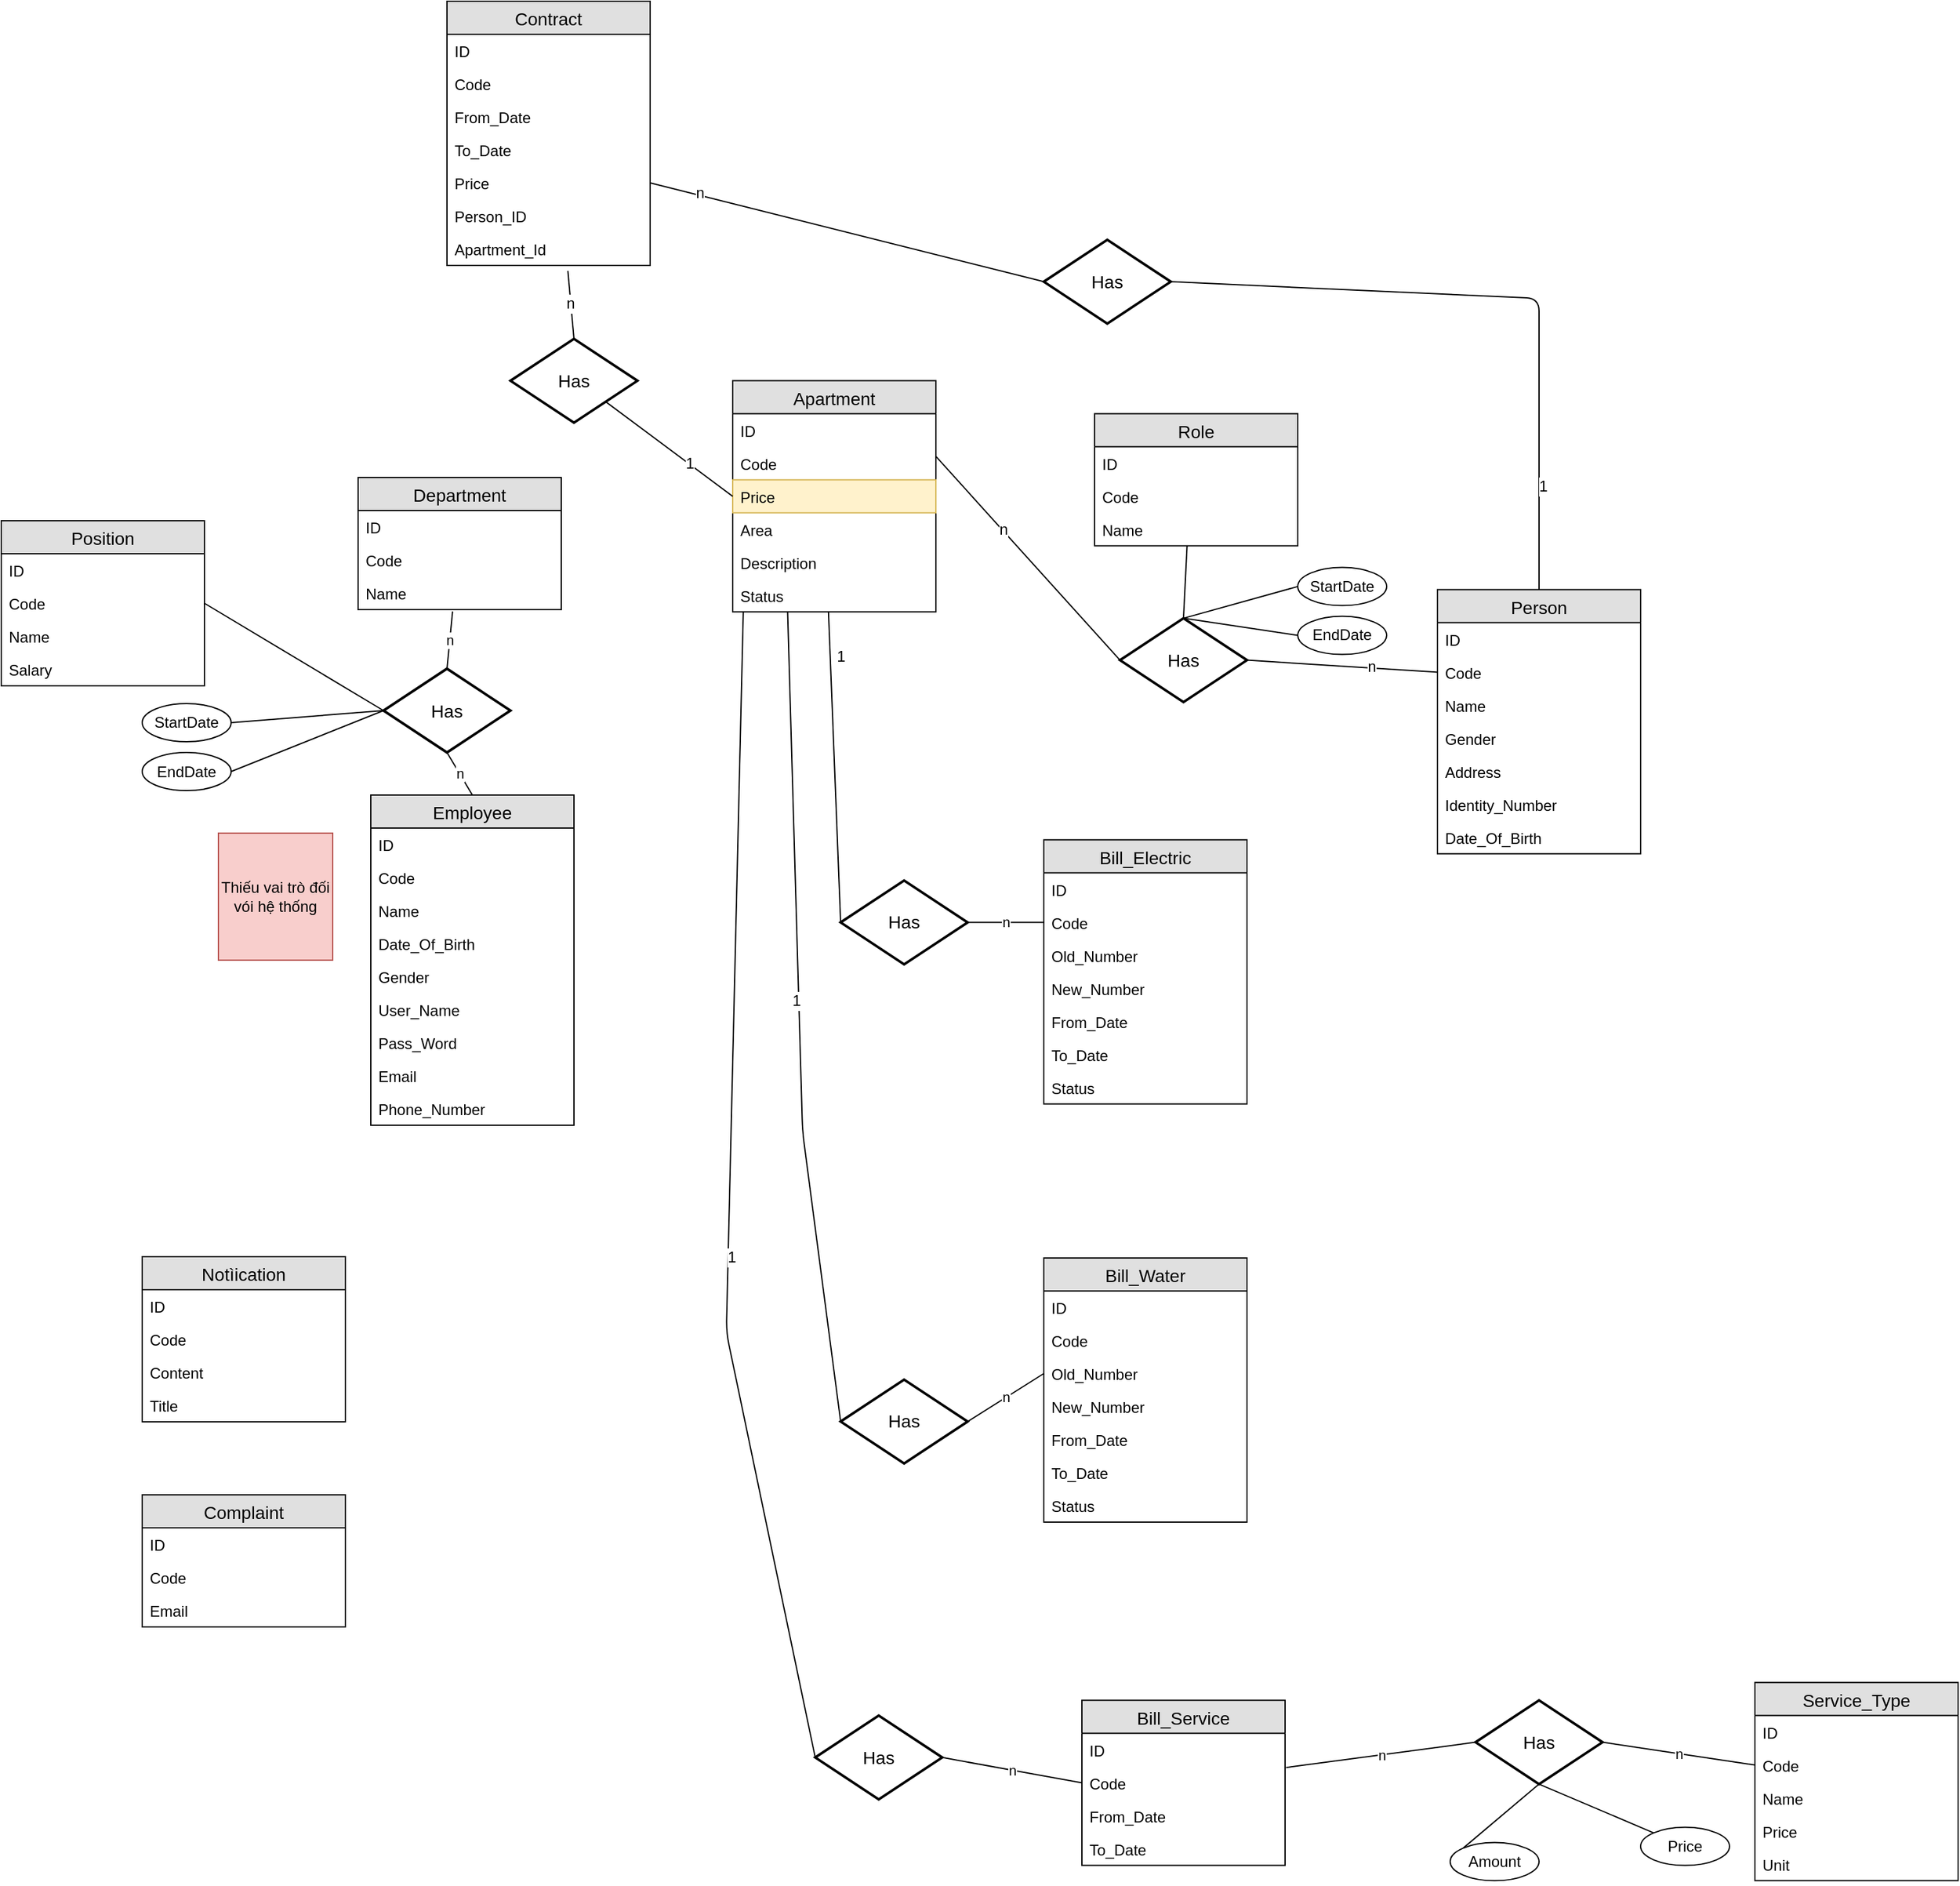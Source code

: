 <mxfile version="11.3.0" type="device" pages="2"><diagram id="0-nI2Ld6Q1eTEg34Gh1-" name="Sơ đồ liên kết thực thể"><mxGraphModel dx="1082" dy="1748" grid="1" gridSize="10" guides="1" tooltips="1" connect="1" arrows="1" fold="1" page="1" pageScale="1" pageWidth="827" pageHeight="1169" math="0" shadow="0"><root><mxCell id="0"/><mxCell id="1" parent="0"/><mxCell id="7A93bN57OXJcEW8ybZtH-1" value="Department" style="swimlane;fontStyle=0;childLayout=stackLayout;horizontal=1;startSize=26;fillColor=#e0e0e0;horizontalStack=0;resizeParent=1;resizeParentMax=0;resizeLast=0;collapsible=1;marginBottom=0;swimlaneFillColor=#ffffff;align=center;fontSize=14;" parent="1" vertex="1"><mxGeometry x="280" y="127" width="160" height="104" as="geometry"/></mxCell><mxCell id="7A93bN57OXJcEW8ybZtH-2" value="ID" style="text;strokeColor=none;fillColor=none;spacingLeft=4;spacingRight=4;overflow=hidden;rotatable=0;points=[[0,0.5],[1,0.5]];portConstraint=eastwest;fontSize=12;" parent="7A93bN57OXJcEW8ybZtH-1" vertex="1"><mxGeometry y="26" width="160" height="26" as="geometry"/></mxCell><mxCell id="7A93bN57OXJcEW8ybZtH-3" value="Code" style="text;strokeColor=none;fillColor=none;spacingLeft=4;spacingRight=4;overflow=hidden;rotatable=0;points=[[0,0.5],[1,0.5]];portConstraint=eastwest;fontSize=12;" parent="7A93bN57OXJcEW8ybZtH-1" vertex="1"><mxGeometry y="52" width="160" height="26" as="geometry"/></mxCell><mxCell id="7A93bN57OXJcEW8ybZtH-4" value="Name" style="text;strokeColor=none;fillColor=none;spacingLeft=4;spacingRight=4;overflow=hidden;rotatable=0;points=[[0,0.5],[1,0.5]];portConstraint=eastwest;fontSize=12;" parent="7A93bN57OXJcEW8ybZtH-1" vertex="1"><mxGeometry y="78" width="160" height="26" as="geometry"/></mxCell><mxCell id="7A93bN57OXJcEW8ybZtH-5" value="Employee" style="swimlane;fontStyle=0;childLayout=stackLayout;horizontal=1;startSize=26;fillColor=#e0e0e0;horizontalStack=0;resizeParent=1;resizeParentMax=0;resizeLast=0;collapsible=1;marginBottom=0;swimlaneFillColor=#ffffff;align=center;fontSize=14;" parent="1" vertex="1"><mxGeometry x="290" y="377" width="160" height="260" as="geometry"/></mxCell><mxCell id="7A93bN57OXJcEW8ybZtH-6" value="ID" style="text;strokeColor=none;fillColor=none;spacingLeft=4;spacingRight=4;overflow=hidden;rotatable=0;points=[[0,0.5],[1,0.5]];portConstraint=eastwest;fontSize=12;" parent="7A93bN57OXJcEW8ybZtH-5" vertex="1"><mxGeometry y="26" width="160" height="26" as="geometry"/></mxCell><mxCell id="7A93bN57OXJcEW8ybZtH-7" value="Code" style="text;strokeColor=none;fillColor=none;spacingLeft=4;spacingRight=4;overflow=hidden;rotatable=0;points=[[0,0.5],[1,0.5]];portConstraint=eastwest;fontSize=12;" parent="7A93bN57OXJcEW8ybZtH-5" vertex="1"><mxGeometry y="52" width="160" height="26" as="geometry"/></mxCell><mxCell id="7A93bN57OXJcEW8ybZtH-8" value="Name" style="text;strokeColor=none;fillColor=none;spacingLeft=4;spacingRight=4;overflow=hidden;rotatable=0;points=[[0,0.5],[1,0.5]];portConstraint=eastwest;fontSize=12;" parent="7A93bN57OXJcEW8ybZtH-5" vertex="1"><mxGeometry y="78" width="160" height="26" as="geometry"/></mxCell><mxCell id="7A93bN57OXJcEW8ybZtH-88" value="Date_Of_Birth" style="text;strokeColor=none;fillColor=none;spacingLeft=4;spacingRight=4;overflow=hidden;rotatable=0;points=[[0,0.5],[1,0.5]];portConstraint=eastwest;fontSize=12;" parent="7A93bN57OXJcEW8ybZtH-5" vertex="1"><mxGeometry y="104" width="160" height="26" as="geometry"/></mxCell><mxCell id="7A93bN57OXJcEW8ybZtH-89" value="Gender" style="text;strokeColor=none;fillColor=none;spacingLeft=4;spacingRight=4;overflow=hidden;rotatable=0;points=[[0,0.5],[1,0.5]];portConstraint=eastwest;fontSize=12;" parent="7A93bN57OXJcEW8ybZtH-5" vertex="1"><mxGeometry y="130" width="160" height="26" as="geometry"/></mxCell><mxCell id="7A93bN57OXJcEW8ybZtH-90" value="User_Name" style="text;strokeColor=none;fillColor=none;spacingLeft=4;spacingRight=4;overflow=hidden;rotatable=0;points=[[0,0.5],[1,0.5]];portConstraint=eastwest;fontSize=12;" parent="7A93bN57OXJcEW8ybZtH-5" vertex="1"><mxGeometry y="156" width="160" height="26" as="geometry"/></mxCell><mxCell id="7A93bN57OXJcEW8ybZtH-87" value="Pass_Word" style="text;strokeColor=none;fillColor=none;spacingLeft=4;spacingRight=4;overflow=hidden;rotatable=0;points=[[0,0.5],[1,0.5]];portConstraint=eastwest;fontSize=12;" parent="7A93bN57OXJcEW8ybZtH-5" vertex="1"><mxGeometry y="182" width="160" height="26" as="geometry"/></mxCell><mxCell id="7A93bN57OXJcEW8ybZtH-92" value="Email" style="text;strokeColor=none;fillColor=none;spacingLeft=4;spacingRight=4;overflow=hidden;rotatable=0;points=[[0,0.5],[1,0.5]];portConstraint=eastwest;fontSize=12;" parent="7A93bN57OXJcEW8ybZtH-5" vertex="1"><mxGeometry y="208" width="160" height="26" as="geometry"/></mxCell><mxCell id="7A93bN57OXJcEW8ybZtH-91" value="Phone_Number" style="text;strokeColor=none;fillColor=none;spacingLeft=4;spacingRight=4;overflow=hidden;rotatable=0;points=[[0,0.5],[1,0.5]];portConstraint=eastwest;fontSize=12;" parent="7A93bN57OXJcEW8ybZtH-5" vertex="1"><mxGeometry y="234" width="160" height="26" as="geometry"/></mxCell><mxCell id="7A93bN57OXJcEW8ybZtH-9" value="Position" style="swimlane;fontStyle=0;childLayout=stackLayout;horizontal=1;startSize=26;fillColor=#e0e0e0;horizontalStack=0;resizeParent=1;resizeParentMax=0;resizeLast=0;collapsible=1;marginBottom=0;swimlaneFillColor=#ffffff;align=center;fontSize=14;" parent="1" vertex="1"><mxGeometry x="-1" y="161" width="160" height="130" as="geometry"/></mxCell><mxCell id="7A93bN57OXJcEW8ybZtH-10" value="ID" style="text;strokeColor=none;fillColor=none;spacingLeft=4;spacingRight=4;overflow=hidden;rotatable=0;points=[[0,0.5],[1,0.5]];portConstraint=eastwest;fontSize=12;" parent="7A93bN57OXJcEW8ybZtH-9" vertex="1"><mxGeometry y="26" width="160" height="26" as="geometry"/></mxCell><mxCell id="7A93bN57OXJcEW8ybZtH-11" value="Code" style="text;strokeColor=none;fillColor=none;spacingLeft=4;spacingRight=4;overflow=hidden;rotatable=0;points=[[0,0.5],[1,0.5]];portConstraint=eastwest;fontSize=12;" parent="7A93bN57OXJcEW8ybZtH-9" vertex="1"><mxGeometry y="52" width="160" height="26" as="geometry"/></mxCell><mxCell id="7A93bN57OXJcEW8ybZtH-12" value="Name" style="text;strokeColor=none;fillColor=none;spacingLeft=4;spacingRight=4;overflow=hidden;rotatable=0;points=[[0,0.5],[1,0.5]];portConstraint=eastwest;fontSize=12;" parent="7A93bN57OXJcEW8ybZtH-9" vertex="1"><mxGeometry y="78" width="160" height="26" as="geometry"/></mxCell><mxCell id="xTWmsqdux11hwZIvVOwL-2" value="Salary" style="text;strokeColor=none;fillColor=none;spacingLeft=4;spacingRight=4;overflow=hidden;rotatable=0;points=[[0,0.5],[1,0.5]];portConstraint=eastwest;fontSize=12;" parent="7A93bN57OXJcEW8ybZtH-9" vertex="1"><mxGeometry y="104" width="160" height="26" as="geometry"/></mxCell><mxCell id="7A93bN57OXJcEW8ybZtH-13" value="Has" style="shape=rhombus;strokeWidth=2;fontSize=17;perimeter=rhombusPerimeter;whiteSpace=wrap;html=1;align=center;fontSize=14;" parent="1" vertex="1"><mxGeometry x="300" y="277.5" width="100" height="66" as="geometry"/></mxCell><mxCell id="7A93bN57OXJcEW8ybZtH-14" value="n" style="endArrow=none;html=1;exitX=0.5;exitY=0;exitDx=0;exitDy=0;entryX=0.465;entryY=1.054;entryDx=0;entryDy=0;entryPerimeter=0;" parent="1" source="7A93bN57OXJcEW8ybZtH-13" target="7A93bN57OXJcEW8ybZtH-4" edge="1"><mxGeometry width="50" height="50" relative="1" as="geometry"><mxPoint x="450" y="320" as="sourcePoint"/><mxPoint x="500" y="270" as="targetPoint"/></mxGeometry></mxCell><mxCell id="7A93bN57OXJcEW8ybZtH-15" value="n" style="endArrow=none;html=1;exitX=0.5;exitY=0;exitDx=0;exitDy=0;entryX=0.5;entryY=1;entryDx=0;entryDy=0;" parent="1" source="7A93bN57OXJcEW8ybZtH-5" target="7A93bN57OXJcEW8ybZtH-13" edge="1"><mxGeometry width="50" height="50" relative="1" as="geometry"><mxPoint x="520" y="380" as="sourcePoint"/><mxPoint x="570" y="330" as="targetPoint"/></mxGeometry></mxCell><mxCell id="7A93bN57OXJcEW8ybZtH-16" value="" style="endArrow=none;html=1;entryX=0;entryY=0.5;entryDx=0;entryDy=0;exitX=1;exitY=0.5;exitDx=0;exitDy=0;" parent="1" source="7A93bN57OXJcEW8ybZtH-11" target="7A93bN57OXJcEW8ybZtH-13" edge="1"><mxGeometry width="50" height="50" relative="1" as="geometry"><mxPoint x="200" y="350" as="sourcePoint"/><mxPoint x="250" y="300" as="targetPoint"/></mxGeometry></mxCell><mxCell id="7A93bN57OXJcEW8ybZtH-18" value="StartDate" style="ellipse;whiteSpace=wrap;html=1;" parent="1" vertex="1"><mxGeometry x="110" y="305" width="70" height="30" as="geometry"/></mxCell><mxCell id="7A93bN57OXJcEW8ybZtH-20" value="EndDate" style="ellipse;whiteSpace=wrap;html=1;" parent="1" vertex="1"><mxGeometry x="110" y="343.5" width="70" height="30" as="geometry"/></mxCell><mxCell id="7A93bN57OXJcEW8ybZtH-21" value="" style="endArrow=none;html=1;exitX=1;exitY=0.5;exitDx=0;exitDy=0;entryX=0;entryY=0.5;entryDx=0;entryDy=0;" parent="1" source="7A93bN57OXJcEW8ybZtH-18" target="7A93bN57OXJcEW8ybZtH-13" edge="1"><mxGeometry width="50" height="50" relative="1" as="geometry"><mxPoint x="220" y="370" as="sourcePoint"/><mxPoint x="270" y="320" as="targetPoint"/></mxGeometry></mxCell><mxCell id="7A93bN57OXJcEW8ybZtH-22" value="" style="endArrow=none;html=1;exitX=1;exitY=0.5;exitDx=0;exitDy=0;entryX=0;entryY=0.5;entryDx=0;entryDy=0;" parent="1" source="7A93bN57OXJcEW8ybZtH-20" target="7A93bN57OXJcEW8ybZtH-13" edge="1"><mxGeometry width="50" height="50" relative="1" as="geometry"><mxPoint x="230" y="390" as="sourcePoint"/><mxPoint x="280" y="340" as="targetPoint"/></mxGeometry></mxCell><mxCell id="7A93bN57OXJcEW8ybZtH-27" value="Person" style="swimlane;fontStyle=0;childLayout=stackLayout;horizontal=1;startSize=26;fillColor=#e0e0e0;horizontalStack=0;resizeParent=1;resizeParentMax=0;resizeLast=0;collapsible=1;marginBottom=0;swimlaneFillColor=#ffffff;align=center;fontSize=14;" parent="1" vertex="1"><mxGeometry x="1130" y="215.294" width="160" height="208" as="geometry"/></mxCell><mxCell id="7A93bN57OXJcEW8ybZtH-28" value="ID" style="text;strokeColor=none;fillColor=none;spacingLeft=4;spacingRight=4;overflow=hidden;rotatable=0;points=[[0,0.5],[1,0.5]];portConstraint=eastwest;fontSize=12;" parent="7A93bN57OXJcEW8ybZtH-27" vertex="1"><mxGeometry y="26" width="160" height="26" as="geometry"/></mxCell><mxCell id="7A93bN57OXJcEW8ybZtH-29" value="Code" style="text;strokeColor=none;fillColor=none;spacingLeft=4;spacingRight=4;overflow=hidden;rotatable=0;points=[[0,0.5],[1,0.5]];portConstraint=eastwest;fontSize=12;" parent="7A93bN57OXJcEW8ybZtH-27" vertex="1"><mxGeometry y="52" width="160" height="26" as="geometry"/></mxCell><mxCell id="7A93bN57OXJcEW8ybZtH-30" value="Name" style="text;strokeColor=none;fillColor=none;spacingLeft=4;spacingRight=4;overflow=hidden;rotatable=0;points=[[0,0.5],[1,0.5]];portConstraint=eastwest;fontSize=12;" parent="7A93bN57OXJcEW8ybZtH-27" vertex="1"><mxGeometry y="78" width="160" height="26" as="geometry"/></mxCell><mxCell id="cByNIyZLkk9uEobmwY1O-2" value="Gender" style="text;strokeColor=none;fillColor=none;spacingLeft=4;spacingRight=4;overflow=hidden;rotatable=0;points=[[0,0.5],[1,0.5]];portConstraint=eastwest;fontSize=12;" parent="7A93bN57OXJcEW8ybZtH-27" vertex="1"><mxGeometry y="104" width="160" height="26" as="geometry"/></mxCell><mxCell id="cByNIyZLkk9uEobmwY1O-4" value="Address" style="text;strokeColor=none;fillColor=none;spacingLeft=4;spacingRight=4;overflow=hidden;rotatable=0;points=[[0,0.5],[1,0.5]];portConstraint=eastwest;fontSize=12;" parent="7A93bN57OXJcEW8ybZtH-27" vertex="1"><mxGeometry y="130" width="160" height="26" as="geometry"/></mxCell><mxCell id="cByNIyZLkk9uEobmwY1O-5" value="Identity_Number" style="text;strokeColor=none;fillColor=none;spacingLeft=4;spacingRight=4;overflow=hidden;rotatable=0;points=[[0,0.5],[1,0.5]];portConstraint=eastwest;fontSize=12;" parent="7A93bN57OXJcEW8ybZtH-27" vertex="1"><mxGeometry y="156" width="160" height="26" as="geometry"/></mxCell><mxCell id="cByNIyZLkk9uEobmwY1O-3" value="Date_Of_Birth" style="text;strokeColor=none;fillColor=none;spacingLeft=4;spacingRight=4;overflow=hidden;rotatable=0;points=[[0,0.5],[1,0.5]];portConstraint=eastwest;fontSize=12;" parent="7A93bN57OXJcEW8ybZtH-27" vertex="1"><mxGeometry y="182" width="160" height="26" as="geometry"/></mxCell><mxCell id="7A93bN57OXJcEW8ybZtH-31" value="Has" style="shape=rhombus;strokeWidth=2;fontSize=17;perimeter=rhombusPerimeter;whiteSpace=wrap;html=1;align=center;fontSize=14;" parent="1" vertex="1"><mxGeometry x="880" y="237.794" width="100" height="66" as="geometry"/></mxCell><mxCell id="7A93bN57OXJcEW8ybZtH-33" value="" style="endArrow=none;html=1;exitX=1;exitY=0.288;exitDx=0;exitDy=0;exitPerimeter=0;entryX=0;entryY=0.5;entryDx=0;entryDy=0;" parent="1" source="7A93bN57OXJcEW8ybZtH-25" target="7A93bN57OXJcEW8ybZtH-31" edge="1"><mxGeometry width="50" height="50" relative="1" as="geometry"><mxPoint x="770" y="325.294" as="sourcePoint"/><mxPoint x="820" y="275.294" as="targetPoint"/></mxGeometry></mxCell><mxCell id="7A93bN57OXJcEW8ybZtH-41" value="n" style="text;html=1;resizable=0;points=[];align=center;verticalAlign=middle;labelBackgroundColor=#ffffff;" parent="7A93bN57OXJcEW8ybZtH-33" vertex="1" connectable="0"><mxGeometry x="-0.279" y="1" relative="1" as="geometry"><mxPoint as="offset"/></mxGeometry></mxCell><mxCell id="7A93bN57OXJcEW8ybZtH-34" value="" style="endArrow=none;html=1;exitX=1;exitY=0.5;exitDx=0;exitDy=0;entryX=0;entryY=0.5;entryDx=0;entryDy=0;" parent="1" source="7A93bN57OXJcEW8ybZtH-31" target="7A93bN57OXJcEW8ybZtH-29" edge="1"><mxGeometry width="50" height="50" relative="1" as="geometry"><mxPoint x="980" y="274.782" as="sourcePoint"/><mxPoint x="1110" y="267.294" as="targetPoint"/></mxGeometry></mxCell><mxCell id="7A93bN57OXJcEW8ybZtH-42" value="n" style="text;html=1;resizable=0;points=[];align=center;verticalAlign=middle;labelBackgroundColor=#ffffff;" parent="7A93bN57OXJcEW8ybZtH-34" vertex="1" connectable="0"><mxGeometry x="0.303" y="1" relative="1" as="geometry"><mxPoint as="offset"/></mxGeometry></mxCell><mxCell id="7A93bN57OXJcEW8ybZtH-35" value="Role" style="swimlane;fontStyle=0;childLayout=stackLayout;horizontal=1;startSize=26;fillColor=#e0e0e0;horizontalStack=0;resizeParent=1;resizeParentMax=0;resizeLast=0;collapsible=1;marginBottom=0;swimlaneFillColor=#ffffff;align=center;fontSize=14;" parent="1" vertex="1"><mxGeometry x="860" y="76.794" width="160" height="104" as="geometry"/></mxCell><mxCell id="7A93bN57OXJcEW8ybZtH-36" value="ID" style="text;strokeColor=none;fillColor=none;spacingLeft=4;spacingRight=4;overflow=hidden;rotatable=0;points=[[0,0.5],[1,0.5]];portConstraint=eastwest;fontSize=12;" parent="7A93bN57OXJcEW8ybZtH-35" vertex="1"><mxGeometry y="26" width="160" height="26" as="geometry"/></mxCell><mxCell id="7A93bN57OXJcEW8ybZtH-37" value="Code" style="text;strokeColor=none;fillColor=none;spacingLeft=4;spacingRight=4;overflow=hidden;rotatable=0;points=[[0,0.5],[1,0.5]];portConstraint=eastwest;fontSize=12;" parent="7A93bN57OXJcEW8ybZtH-35" vertex="1"><mxGeometry y="52" width="160" height="26" as="geometry"/></mxCell><mxCell id="7A93bN57OXJcEW8ybZtH-38" value="Name" style="text;strokeColor=none;fillColor=none;spacingLeft=4;spacingRight=4;overflow=hidden;rotatable=0;points=[[0,0.5],[1,0.5]];portConstraint=eastwest;fontSize=12;" parent="7A93bN57OXJcEW8ybZtH-35" vertex="1"><mxGeometry y="78" width="160" height="26" as="geometry"/></mxCell><mxCell id="7A93bN57OXJcEW8ybZtH-40" value="" style="endArrow=none;html=1;exitX=0.5;exitY=0;exitDx=0;exitDy=0;entryX=0.455;entryY=1.008;entryDx=0;entryDy=0;entryPerimeter=0;" parent="1" source="7A93bN57OXJcEW8ybZtH-31" target="7A93bN57OXJcEW8ybZtH-38" edge="1"><mxGeometry width="50" height="50" relative="1" as="geometry"><mxPoint x="960" y="256.794" as="sourcePoint"/><mxPoint x="1010" y="206.794" as="targetPoint"/></mxGeometry></mxCell><mxCell id="7A93bN57OXJcEW8ybZtH-43" value="StartDate" style="ellipse;whiteSpace=wrap;html=1;" parent="1" vertex="1"><mxGeometry x="1020" y="197.794" width="70" height="30" as="geometry"/></mxCell><mxCell id="7A93bN57OXJcEW8ybZtH-44" value="EndDate" style="ellipse;whiteSpace=wrap;html=1;" parent="1" vertex="1"><mxGeometry x="1020" y="236.294" width="70" height="30" as="geometry"/></mxCell><mxCell id="7A93bN57OXJcEW8ybZtH-45" value="" style="endArrow=none;html=1;entryX=0;entryY=0.5;entryDx=0;entryDy=0;exitX=0.5;exitY=0;exitDx=0;exitDy=0;" parent="1" source="7A93bN57OXJcEW8ybZtH-31" target="7A93bN57OXJcEW8ybZtH-43" edge="1"><mxGeometry width="50" height="50" relative="1" as="geometry"><mxPoint x="960" y="246.794" as="sourcePoint"/><mxPoint x="1010" y="196.794" as="targetPoint"/></mxGeometry></mxCell><mxCell id="7A93bN57OXJcEW8ybZtH-46" value="" style="endArrow=none;html=1;entryX=0;entryY=0.5;entryDx=0;entryDy=0;exitX=0.5;exitY=0;exitDx=0;exitDy=0;" parent="1" source="7A93bN57OXJcEW8ybZtH-31" target="7A93bN57OXJcEW8ybZtH-44" edge="1"><mxGeometry width="50" height="50" relative="1" as="geometry"><mxPoint x="940" y="247.794" as="sourcePoint"/><mxPoint x="1030" y="222.794" as="targetPoint"/></mxGeometry></mxCell><mxCell id="7A93bN57OXJcEW8ybZtH-47" value="Bill_Electric" style="swimlane;fontStyle=0;childLayout=stackLayout;horizontal=1;startSize=26;fillColor=#e0e0e0;horizontalStack=0;resizeParent=1;resizeParentMax=0;resizeLast=0;collapsible=1;marginBottom=0;swimlaneFillColor=#ffffff;align=center;fontSize=14;" parent="1" vertex="1"><mxGeometry x="820" y="412.294" width="160" height="208" as="geometry"/></mxCell><mxCell id="7A93bN57OXJcEW8ybZtH-48" value="ID" style="text;strokeColor=none;fillColor=none;spacingLeft=4;spacingRight=4;overflow=hidden;rotatable=0;points=[[0,0.5],[1,0.5]];portConstraint=eastwest;fontSize=12;" parent="7A93bN57OXJcEW8ybZtH-47" vertex="1"><mxGeometry y="26" width="160" height="26" as="geometry"/></mxCell><mxCell id="7A93bN57OXJcEW8ybZtH-49" value="Code" style="text;strokeColor=none;fillColor=none;spacingLeft=4;spacingRight=4;overflow=hidden;rotatable=0;points=[[0,0.5],[1,0.5]];portConstraint=eastwest;fontSize=12;" parent="7A93bN57OXJcEW8ybZtH-47" vertex="1"><mxGeometry y="52" width="160" height="26" as="geometry"/></mxCell><mxCell id="7A93bN57OXJcEW8ybZtH-50" value="Old_Number" style="text;strokeColor=none;fillColor=none;spacingLeft=4;spacingRight=4;overflow=hidden;rotatable=0;points=[[0,0.5],[1,0.5]];portConstraint=eastwest;fontSize=12;" parent="7A93bN57OXJcEW8ybZtH-47" vertex="1"><mxGeometry y="78" width="160" height="26" as="geometry"/></mxCell><mxCell id="7A93bN57OXJcEW8ybZtH-96" value="New_Number" style="text;strokeColor=none;fillColor=none;spacingLeft=4;spacingRight=4;overflow=hidden;rotatable=0;points=[[0,0.5],[1,0.5]];portConstraint=eastwest;fontSize=12;" parent="7A93bN57OXJcEW8ybZtH-47" vertex="1"><mxGeometry y="104" width="160" height="26" as="geometry"/></mxCell><mxCell id="7A93bN57OXJcEW8ybZtH-97" value="From_Date" style="text;strokeColor=none;fillColor=none;spacingLeft=4;spacingRight=4;overflow=hidden;rotatable=0;points=[[0,0.5],[1,0.5]];portConstraint=eastwest;fontSize=12;" parent="7A93bN57OXJcEW8ybZtH-47" vertex="1"><mxGeometry y="130" width="160" height="26" as="geometry"/></mxCell><mxCell id="7A93bN57OXJcEW8ybZtH-98" value="To_Date" style="text;strokeColor=none;fillColor=none;spacingLeft=4;spacingRight=4;overflow=hidden;rotatable=0;points=[[0,0.5],[1,0.5]];portConstraint=eastwest;fontSize=12;" parent="7A93bN57OXJcEW8ybZtH-47" vertex="1"><mxGeometry y="156" width="160" height="26" as="geometry"/></mxCell><mxCell id="7A93bN57OXJcEW8ybZtH-99" value="Status" style="text;strokeColor=none;fillColor=none;spacingLeft=4;spacingRight=4;overflow=hidden;rotatable=0;points=[[0,0.5],[1,0.5]];portConstraint=eastwest;fontSize=12;" parent="7A93bN57OXJcEW8ybZtH-47" vertex="1"><mxGeometry y="182" width="160" height="26" as="geometry"/></mxCell><mxCell id="7A93bN57OXJcEW8ybZtH-55" value="Bill_Service" style="swimlane;fontStyle=0;childLayout=stackLayout;horizontal=1;startSize=26;fillColor=#e0e0e0;horizontalStack=0;resizeParent=1;resizeParentMax=0;resizeLast=0;collapsible=1;marginBottom=0;swimlaneFillColor=#ffffff;align=center;fontSize=14;" parent="1" vertex="1"><mxGeometry x="850" y="1089.794" width="160" height="130" as="geometry"/></mxCell><mxCell id="7A93bN57OXJcEW8ybZtH-56" value="ID" style="text;strokeColor=none;fillColor=none;spacingLeft=4;spacingRight=4;overflow=hidden;rotatable=0;points=[[0,0.5],[1,0.5]];portConstraint=eastwest;fontSize=12;" parent="7A93bN57OXJcEW8ybZtH-55" vertex="1"><mxGeometry y="26" width="160" height="26" as="geometry"/></mxCell><mxCell id="7A93bN57OXJcEW8ybZtH-57" value="Code" style="text;strokeColor=none;fillColor=none;spacingLeft=4;spacingRight=4;overflow=hidden;rotatable=0;points=[[0,0.5],[1,0.5]];portConstraint=eastwest;fontSize=12;" parent="7A93bN57OXJcEW8ybZtH-55" vertex="1"><mxGeometry y="52" width="160" height="26" as="geometry"/></mxCell><mxCell id="7A93bN57OXJcEW8ybZtH-109" value="From_Date" style="text;strokeColor=none;fillColor=none;spacingLeft=4;spacingRight=4;overflow=hidden;rotatable=0;points=[[0,0.5],[1,0.5]];portConstraint=eastwest;fontSize=12;" parent="7A93bN57OXJcEW8ybZtH-55" vertex="1"><mxGeometry y="78" width="160" height="26" as="geometry"/></mxCell><mxCell id="7A93bN57OXJcEW8ybZtH-110" value="To_Date" style="text;strokeColor=none;fillColor=none;spacingLeft=4;spacingRight=4;overflow=hidden;rotatable=0;points=[[0,0.5],[1,0.5]];portConstraint=eastwest;fontSize=12;" parent="7A93bN57OXJcEW8ybZtH-55" vertex="1"><mxGeometry y="104" width="160" height="26" as="geometry"/></mxCell><mxCell id="7A93bN57OXJcEW8ybZtH-59" value="Has" style="shape=rhombus;strokeWidth=2;fontSize=17;perimeter=rhombusPerimeter;whiteSpace=wrap;html=1;align=center;fontSize=14;" parent="1" vertex="1"><mxGeometry x="660" y="444.294" width="100" height="66" as="geometry"/></mxCell><mxCell id="7A93bN57OXJcEW8ybZtH-60" value="n" style="endArrow=none;html=1;entryX=0;entryY=0.5;entryDx=0;entryDy=0;exitX=1;exitY=0.5;exitDx=0;exitDy=0;" parent="1" source="7A93bN57OXJcEW8ybZtH-59" target="7A93bN57OXJcEW8ybZtH-49" edge="1"><mxGeometry width="50" height="50" relative="1" as="geometry"><mxPoint x="610" y="436.794" as="sourcePoint"/><mxPoint x="660" y="386.794" as="targetPoint"/></mxGeometry></mxCell><mxCell id="7A93bN57OXJcEW8ybZtH-61" value="" style="endArrow=none;html=1;entryX=0;entryY=0.5;entryDx=0;entryDy=0;exitX=0.453;exitY=1.115;exitDx=0;exitDy=0;exitPerimeter=0;" parent="1" source="7A93bN57OXJcEW8ybZtH-26" target="7A93bN57OXJcEW8ybZtH-59" edge="1"><mxGeometry width="50" height="50" relative="1" as="geometry"><mxPoint x="640" y="466.794" as="sourcePoint"/><mxPoint x="690" y="416.794" as="targetPoint"/></mxGeometry></mxCell><mxCell id="7A93bN57OXJcEW8ybZtH-62" value="1" style="text;html=1;resizable=0;points=[];align=center;verticalAlign=middle;labelBackgroundColor=#ffffff;" parent="7A93bN57OXJcEW8ybZtH-61" vertex="1" connectable="0"><mxGeometry x="-0.304" y="3" relative="1" as="geometry"><mxPoint x="5" y="-1.5" as="offset"/></mxGeometry></mxCell><mxCell id="7A93bN57OXJcEW8ybZtH-63" value="Has" style="shape=rhombus;strokeWidth=2;fontSize=17;perimeter=rhombusPerimeter;whiteSpace=wrap;html=1;align=center;fontSize=14;" parent="1" vertex="1"><mxGeometry x="660" y="837.294" width="100" height="66" as="geometry"/></mxCell><mxCell id="7A93bN57OXJcEW8ybZtH-66" value="n" style="endArrow=none;html=1;exitX=1;exitY=0.5;exitDx=0;exitDy=0;entryX=0;entryY=0.5;entryDx=0;entryDy=0;" parent="1" source="7A93bN57OXJcEW8ybZtH-63" target="7A93bN57OXJcEW8ybZtH-103" edge="1"><mxGeometry width="50" height="50" relative="1" as="geometry"><mxPoint x="790" y="666.794" as="sourcePoint"/><mxPoint x="817.6" y="861.804" as="targetPoint"/></mxGeometry></mxCell><mxCell id="7A93bN57OXJcEW8ybZtH-67" value="" style="endArrow=none;html=1;entryX=0;entryY=0.5;entryDx=0;entryDy=0;exitX=0.257;exitY=1.146;exitDx=0;exitDy=0;exitPerimeter=0;" parent="1" source="7A93bN57OXJcEW8ybZtH-26" target="7A93bN57OXJcEW8ybZtH-63" edge="1"><mxGeometry width="50" height="50" relative="1" as="geometry"><mxPoint x="580" y="596.794" as="sourcePoint"/><mxPoint x="630" y="546.794" as="targetPoint"/><Array as="points"><mxPoint x="630" y="641.794"/></Array></mxGeometry></mxCell><mxCell id="7A93bN57OXJcEW8ybZtH-68" value="1" style="text;html=1;resizable=0;points=[];align=center;verticalAlign=middle;labelBackgroundColor=#ffffff;" parent="7A93bN57OXJcEW8ybZtH-67" vertex="1" connectable="0"><mxGeometry x="0.066" y="-2" relative="1" as="geometry"><mxPoint as="offset"/></mxGeometry></mxCell><mxCell id="7A93bN57OXJcEW8ybZtH-69" value="Has" style="shape=rhombus;strokeWidth=2;fontSize=17;perimeter=rhombusPerimeter;whiteSpace=wrap;html=1;align=center;fontSize=14;" parent="1" vertex="1"><mxGeometry x="640" y="1101.794" width="100" height="66" as="geometry"/></mxCell><mxCell id="7A93bN57OXJcEW8ybZtH-70" value="n" style="endArrow=none;html=1;entryX=0;entryY=0.5;entryDx=0;entryDy=0;exitX=1;exitY=0.5;exitDx=0;exitDy=0;" parent="1" source="7A93bN57OXJcEW8ybZtH-69" target="7A93bN57OXJcEW8ybZtH-57" edge="1"><mxGeometry width="50" height="50" relative="1" as="geometry"><mxPoint x="760" y="946.794" as="sourcePoint"/><mxPoint x="810" y="896.794" as="targetPoint"/></mxGeometry></mxCell><mxCell id="7A93bN57OXJcEW8ybZtH-71" value="" style="endArrow=none;html=1;entryX=0;entryY=0.5;entryDx=0;entryDy=0;exitX=0.063;exitY=1.146;exitDx=0;exitDy=0;exitPerimeter=0;" parent="1" source="7A93bN57OXJcEW8ybZtH-26" target="7A93bN57OXJcEW8ybZtH-69" edge="1"><mxGeometry width="50" height="50" relative="1" as="geometry"><mxPoint x="30" y="1220" as="sourcePoint"/><mxPoint x="80" y="1170" as="targetPoint"/><Array as="points"><mxPoint x="570" y="800"/></Array></mxGeometry></mxCell><mxCell id="7A93bN57OXJcEW8ybZtH-72" value="1" style="text;html=1;resizable=0;points=[];align=center;verticalAlign=middle;labelBackgroundColor=#ffffff;" parent="7A93bN57OXJcEW8ybZtH-71" vertex="1" connectable="0"><mxGeometry x="0.183" y="2" relative="1" as="geometry"><mxPoint as="offset"/></mxGeometry></mxCell><mxCell id="7A93bN57OXJcEW8ybZtH-73" value="Service_Type" style="swimlane;fontStyle=0;childLayout=stackLayout;horizontal=1;startSize=26;fillColor=#e0e0e0;horizontalStack=0;resizeParent=1;resizeParentMax=0;resizeLast=0;collapsible=1;marginBottom=0;swimlaneFillColor=#ffffff;align=center;fontSize=14;" parent="1" vertex="1"><mxGeometry x="1380" y="1075.794" width="160" height="156" as="geometry"/></mxCell><mxCell id="7A93bN57OXJcEW8ybZtH-74" value="ID" style="text;strokeColor=none;fillColor=none;spacingLeft=4;spacingRight=4;overflow=hidden;rotatable=0;points=[[0,0.5],[1,0.5]];portConstraint=eastwest;fontSize=12;" parent="7A93bN57OXJcEW8ybZtH-73" vertex="1"><mxGeometry y="26" width="160" height="26" as="geometry"/></mxCell><mxCell id="7A93bN57OXJcEW8ybZtH-75" value="Code" style="text;strokeColor=none;fillColor=none;spacingLeft=4;spacingRight=4;overflow=hidden;rotatable=0;points=[[0,0.5],[1,0.5]];portConstraint=eastwest;fontSize=12;" parent="7A93bN57OXJcEW8ybZtH-73" vertex="1"><mxGeometry y="52" width="160" height="26" as="geometry"/></mxCell><mxCell id="7A93bN57OXJcEW8ybZtH-76" value="Name" style="text;strokeColor=none;fillColor=none;spacingLeft=4;spacingRight=4;overflow=hidden;rotatable=0;points=[[0,0.5],[1,0.5]];portConstraint=eastwest;fontSize=12;" parent="7A93bN57OXJcEW8ybZtH-73" vertex="1"><mxGeometry y="78" width="160" height="26" as="geometry"/></mxCell><mxCell id="7A93bN57OXJcEW8ybZtH-111" value="Price" style="text;strokeColor=none;fillColor=none;spacingLeft=4;spacingRight=4;overflow=hidden;rotatable=0;points=[[0,0.5],[1,0.5]];portConstraint=eastwest;fontSize=12;" parent="7A93bN57OXJcEW8ybZtH-73" vertex="1"><mxGeometry y="104" width="160" height="26" as="geometry"/></mxCell><mxCell id="7A93bN57OXJcEW8ybZtH-112" value="Unit" style="text;strokeColor=none;fillColor=none;spacingLeft=4;spacingRight=4;overflow=hidden;rotatable=0;points=[[0,0.5],[1,0.5]];portConstraint=eastwest;fontSize=12;" parent="7A93bN57OXJcEW8ybZtH-73" vertex="1"><mxGeometry y="130" width="160" height="26" as="geometry"/></mxCell><mxCell id="7A93bN57OXJcEW8ybZtH-77" value="Has" style="shape=rhombus;strokeWidth=2;fontSize=17;perimeter=rhombusPerimeter;whiteSpace=wrap;html=1;align=center;fontSize=14;" parent="1" vertex="1"><mxGeometry x="1160" y="1089.794" width="100" height="66" as="geometry"/></mxCell><mxCell id="7A93bN57OXJcEW8ybZtH-78" value="n" style="endArrow=none;html=1;exitX=1.005;exitY=0.035;exitDx=0;exitDy=0;exitPerimeter=0;entryX=0;entryY=0.5;entryDx=0;entryDy=0;" parent="1" source="7A93bN57OXJcEW8ybZtH-57" target="7A93bN57OXJcEW8ybZtH-77" edge="1"><mxGeometry width="50" height="50" relative="1" as="geometry"><mxPoint x="1060" y="716.794" as="sourcePoint"/><mxPoint x="1110" y="666.794" as="targetPoint"/></mxGeometry></mxCell><mxCell id="7A93bN57OXJcEW8ybZtH-79" value="n" style="endArrow=none;html=1;entryX=0;entryY=0.5;entryDx=0;entryDy=0;exitX=1;exitY=0.5;exitDx=0;exitDy=0;" parent="1" source="7A93bN57OXJcEW8ybZtH-77" target="7A93bN57OXJcEW8ybZtH-75" edge="1"><mxGeometry width="50" height="50" relative="1" as="geometry"><mxPoint x="1320" y="1127.794" as="sourcePoint"/><mxPoint x="1350" y="1191.294" as="targetPoint"/></mxGeometry></mxCell><mxCell id="7A93bN57OXJcEW8ybZtH-82" value="Amount" style="ellipse;whiteSpace=wrap;html=1;" parent="1" vertex="1"><mxGeometry x="1140" y="1201.794" width="70" height="30" as="geometry"/></mxCell><mxCell id="7A93bN57OXJcEW8ybZtH-83" value="Price" style="ellipse;whiteSpace=wrap;html=1;" parent="1" vertex="1"><mxGeometry x="1290" y="1189.794" width="70" height="30" as="geometry"/></mxCell><mxCell id="7A93bN57OXJcEW8ybZtH-84" value="" style="endArrow=none;html=1;exitX=0;exitY=0;exitDx=0;exitDy=0;entryX=0.5;entryY=1;entryDx=0;entryDy=0;" parent="1" source="7A93bN57OXJcEW8ybZtH-82" target="7A93bN57OXJcEW8ybZtH-77" edge="1"><mxGeometry width="50" height="50" relative="1" as="geometry"><mxPoint x="1220" y="1001.294" as="sourcePoint"/><mxPoint x="1270" y="1160.794" as="targetPoint"/></mxGeometry></mxCell><mxCell id="7A93bN57OXJcEW8ybZtH-85" value="" style="endArrow=none;html=1;exitX=0.5;exitY=1;exitDx=0;exitDy=0;entryX=0;entryY=0;entryDx=0;entryDy=0;" parent="1" source="7A93bN57OXJcEW8ybZtH-77" target="7A93bN57OXJcEW8ybZtH-83" edge="1"><mxGeometry width="50" height="50" relative="1" as="geometry"><mxPoint x="1270" y="1160.794" as="sourcePoint"/><mxPoint x="1370" y="1231.294" as="targetPoint"/></mxGeometry></mxCell><mxCell id="7A93bN57OXJcEW8ybZtH-23" value="Apartment" style="swimlane;fontStyle=0;childLayout=stackLayout;horizontal=1;startSize=26;fillColor=#e0e0e0;horizontalStack=0;resizeParent=1;resizeParentMax=0;resizeLast=0;collapsible=1;marginBottom=0;swimlaneFillColor=#ffffff;align=center;fontSize=14;" parent="1" vertex="1"><mxGeometry x="575" y="50.794" width="160" height="182" as="geometry"/></mxCell><mxCell id="7A93bN57OXJcEW8ybZtH-24" value="ID" style="text;strokeColor=none;fillColor=none;spacingLeft=4;spacingRight=4;overflow=hidden;rotatable=0;points=[[0,0.5],[1,0.5]];portConstraint=eastwest;fontSize=12;" parent="7A93bN57OXJcEW8ybZtH-23" vertex="1"><mxGeometry y="26" width="160" height="26" as="geometry"/></mxCell><mxCell id="7A93bN57OXJcEW8ybZtH-25" value="Code" style="text;strokeColor=none;fillColor=none;spacingLeft=4;spacingRight=4;overflow=hidden;rotatable=0;points=[[0,0.5],[1,0.5]];portConstraint=eastwest;fontSize=12;" parent="7A93bN57OXJcEW8ybZtH-23" vertex="1"><mxGeometry y="52" width="160" height="26" as="geometry"/></mxCell><mxCell id="7A93bN57OXJcEW8ybZtH-26" value="Price" style="text;strokeColor=#d6b656;fillColor=#fff2cc;spacingLeft=4;spacingRight=4;overflow=hidden;rotatable=0;points=[[0,0.5],[1,0.5]];portConstraint=eastwest;fontSize=12;" parent="7A93bN57OXJcEW8ybZtH-23" vertex="1"><mxGeometry y="78" width="160" height="26" as="geometry"/></mxCell><mxCell id="7A93bN57OXJcEW8ybZtH-93" value="Area" style="text;strokeColor=none;fillColor=none;spacingLeft=4;spacingRight=4;overflow=hidden;rotatable=0;points=[[0,0.5],[1,0.5]];portConstraint=eastwest;fontSize=12;" parent="7A93bN57OXJcEW8ybZtH-23" vertex="1"><mxGeometry y="104" width="160" height="26" as="geometry"/></mxCell><mxCell id="7A93bN57OXJcEW8ybZtH-95" value="Description" style="text;strokeColor=none;fillColor=none;spacingLeft=4;spacingRight=4;overflow=hidden;rotatable=0;points=[[0,0.5],[1,0.5]];portConstraint=eastwest;fontSize=12;" parent="7A93bN57OXJcEW8ybZtH-23" vertex="1"><mxGeometry y="130" width="160" height="26" as="geometry"/></mxCell><mxCell id="7A93bN57OXJcEW8ybZtH-94" value="Status" style="text;strokeColor=none;fillColor=none;spacingLeft=4;spacingRight=4;overflow=hidden;rotatable=0;points=[[0,0.5],[1,0.5]];portConstraint=eastwest;fontSize=12;" parent="7A93bN57OXJcEW8ybZtH-23" vertex="1"><mxGeometry y="156" width="160" height="26" as="geometry"/></mxCell><mxCell id="7A93bN57OXJcEW8ybZtH-100" value="Bill_Water" style="swimlane;fontStyle=0;childLayout=stackLayout;horizontal=1;startSize=26;fillColor=#e0e0e0;horizontalStack=0;resizeParent=1;resizeParentMax=0;resizeLast=0;collapsible=1;marginBottom=0;swimlaneFillColor=#ffffff;align=center;fontSize=14;" parent="1" vertex="1"><mxGeometry x="820" y="741.5" width="160" height="208" as="geometry"/></mxCell><mxCell id="7A93bN57OXJcEW8ybZtH-101" value="ID" style="text;strokeColor=none;fillColor=none;spacingLeft=4;spacingRight=4;overflow=hidden;rotatable=0;points=[[0,0.5],[1,0.5]];portConstraint=eastwest;fontSize=12;" parent="7A93bN57OXJcEW8ybZtH-100" vertex="1"><mxGeometry y="26" width="160" height="26" as="geometry"/></mxCell><mxCell id="7A93bN57OXJcEW8ybZtH-102" value="Code" style="text;strokeColor=none;fillColor=none;spacingLeft=4;spacingRight=4;overflow=hidden;rotatable=0;points=[[0,0.5],[1,0.5]];portConstraint=eastwest;fontSize=12;" parent="7A93bN57OXJcEW8ybZtH-100" vertex="1"><mxGeometry y="52" width="160" height="26" as="geometry"/></mxCell><mxCell id="7A93bN57OXJcEW8ybZtH-103" value="Old_Number" style="text;strokeColor=none;fillColor=none;spacingLeft=4;spacingRight=4;overflow=hidden;rotatable=0;points=[[0,0.5],[1,0.5]];portConstraint=eastwest;fontSize=12;" parent="7A93bN57OXJcEW8ybZtH-100" vertex="1"><mxGeometry y="78" width="160" height="26" as="geometry"/></mxCell><mxCell id="7A93bN57OXJcEW8ybZtH-104" value="New_Number" style="text;strokeColor=none;fillColor=none;spacingLeft=4;spacingRight=4;overflow=hidden;rotatable=0;points=[[0,0.5],[1,0.5]];portConstraint=eastwest;fontSize=12;" parent="7A93bN57OXJcEW8ybZtH-100" vertex="1"><mxGeometry y="104" width="160" height="26" as="geometry"/></mxCell><mxCell id="7A93bN57OXJcEW8ybZtH-105" value="From_Date" style="text;strokeColor=none;fillColor=none;spacingLeft=4;spacingRight=4;overflow=hidden;rotatable=0;points=[[0,0.5],[1,0.5]];portConstraint=eastwest;fontSize=12;" parent="7A93bN57OXJcEW8ybZtH-100" vertex="1"><mxGeometry y="130" width="160" height="26" as="geometry"/></mxCell><mxCell id="7A93bN57OXJcEW8ybZtH-106" value="To_Date" style="text;strokeColor=none;fillColor=none;spacingLeft=4;spacingRight=4;overflow=hidden;rotatable=0;points=[[0,0.5],[1,0.5]];portConstraint=eastwest;fontSize=12;" parent="7A93bN57OXJcEW8ybZtH-100" vertex="1"><mxGeometry y="156" width="160" height="26" as="geometry"/></mxCell><mxCell id="7A93bN57OXJcEW8ybZtH-107" value="Status" style="text;strokeColor=none;fillColor=none;spacingLeft=4;spacingRight=4;overflow=hidden;rotatable=0;points=[[0,0.5],[1,0.5]];portConstraint=eastwest;fontSize=12;" parent="7A93bN57OXJcEW8ybZtH-100" vertex="1"><mxGeometry y="182" width="160" height="26" as="geometry"/></mxCell><mxCell id="ZI5aC3KJ_KGlF8YNVla4-1" value="Notìication" style="swimlane;fontStyle=0;childLayout=stackLayout;horizontal=1;startSize=26;fillColor=#e0e0e0;horizontalStack=0;resizeParent=1;resizeParentMax=0;resizeLast=0;collapsible=1;marginBottom=0;swimlaneFillColor=#ffffff;align=center;fontSize=14;" parent="1" vertex="1"><mxGeometry x="110" y="740.5" width="160" height="130" as="geometry"/></mxCell><mxCell id="ZI5aC3KJ_KGlF8YNVla4-2" value="ID" style="text;strokeColor=none;fillColor=none;spacingLeft=4;spacingRight=4;overflow=hidden;rotatable=0;points=[[0,0.5],[1,0.5]];portConstraint=eastwest;fontSize=12;" parent="ZI5aC3KJ_KGlF8YNVla4-1" vertex="1"><mxGeometry y="26" width="160" height="26" as="geometry"/></mxCell><mxCell id="ZI5aC3KJ_KGlF8YNVla4-3" value="Code" style="text;strokeColor=none;fillColor=none;spacingLeft=4;spacingRight=4;overflow=hidden;rotatable=0;points=[[0,0.5],[1,0.5]];portConstraint=eastwest;fontSize=12;" parent="ZI5aC3KJ_KGlF8YNVla4-1" vertex="1"><mxGeometry y="52" width="160" height="26" as="geometry"/></mxCell><mxCell id="ZI5aC3KJ_KGlF8YNVla4-4" value="Content" style="text;strokeColor=none;fillColor=none;spacingLeft=4;spacingRight=4;overflow=hidden;rotatable=0;points=[[0,0.5],[1,0.5]];portConstraint=eastwest;fontSize=12;" parent="ZI5aC3KJ_KGlF8YNVla4-1" vertex="1"><mxGeometry y="78" width="160" height="26" as="geometry"/></mxCell><mxCell id="xTWmsqdux11hwZIvVOwL-16" value="Title" style="text;strokeColor=none;fillColor=none;spacingLeft=4;spacingRight=4;overflow=hidden;rotatable=0;points=[[0,0.5],[1,0.5]];portConstraint=eastwest;fontSize=12;" parent="ZI5aC3KJ_KGlF8YNVla4-1" vertex="1"><mxGeometry y="104" width="160" height="26" as="geometry"/></mxCell><mxCell id="ZI5aC3KJ_KGlF8YNVla4-5" value="Complaint" style="swimlane;fontStyle=0;childLayout=stackLayout;horizontal=1;startSize=26;fillColor=#e0e0e0;horizontalStack=0;resizeParent=1;resizeParentMax=0;resizeLast=0;collapsible=1;marginBottom=0;swimlaneFillColor=#ffffff;align=center;fontSize=14;" parent="1" vertex="1"><mxGeometry x="110" y="928" width="160" height="104" as="geometry"/></mxCell><mxCell id="ZI5aC3KJ_KGlF8YNVla4-6" value="ID" style="text;strokeColor=none;fillColor=none;spacingLeft=4;spacingRight=4;overflow=hidden;rotatable=0;points=[[0,0.5],[1,0.5]];portConstraint=eastwest;fontSize=12;" parent="ZI5aC3KJ_KGlF8YNVla4-5" vertex="1"><mxGeometry y="26" width="160" height="26" as="geometry"/></mxCell><mxCell id="ZI5aC3KJ_KGlF8YNVla4-7" value="Code" style="text;strokeColor=none;fillColor=none;spacingLeft=4;spacingRight=4;overflow=hidden;rotatable=0;points=[[0,0.5],[1,0.5]];portConstraint=eastwest;fontSize=12;" parent="ZI5aC3KJ_KGlF8YNVla4-5" vertex="1"><mxGeometry y="52" width="160" height="26" as="geometry"/></mxCell><mxCell id="ZI5aC3KJ_KGlF8YNVla4-8" value="Email" style="text;strokeColor=none;fillColor=none;spacingLeft=4;spacingRight=4;overflow=hidden;rotatable=0;points=[[0,0.5],[1,0.5]];portConstraint=eastwest;fontSize=12;" parent="ZI5aC3KJ_KGlF8YNVla4-5" vertex="1"><mxGeometry y="78" width="160" height="26" as="geometry"/></mxCell><mxCell id="xTWmsqdux11hwZIvVOwL-1" value="Thiếu vai trò đối vói hệ thống" style="text;html=1;strokeColor=#b85450;fillColor=#f8cecc;align=center;verticalAlign=middle;whiteSpace=wrap;rounded=0;" parent="1" vertex="1"><mxGeometry x="170" y="407" width="90" height="100" as="geometry"/></mxCell><mxCell id="xTWmsqdux11hwZIvVOwL-18" value="Contract" style="swimlane;fontStyle=0;childLayout=stackLayout;horizontal=1;startSize=26;fillColor=#e0e0e0;horizontalStack=0;resizeParent=1;resizeParentMax=0;resizeLast=0;collapsible=1;marginBottom=0;swimlaneFillColor=#ffffff;align=center;fontSize=14;" parent="1" vertex="1"><mxGeometry x="350" y="-248" width="160" height="208" as="geometry"/></mxCell><mxCell id="xTWmsqdux11hwZIvVOwL-19" value="ID" style="text;strokeColor=none;fillColor=none;spacingLeft=4;spacingRight=4;overflow=hidden;rotatable=0;points=[[0,0.5],[1,0.5]];portConstraint=eastwest;fontSize=12;" parent="xTWmsqdux11hwZIvVOwL-18" vertex="1"><mxGeometry y="26" width="160" height="26" as="geometry"/></mxCell><mxCell id="xTWmsqdux11hwZIvVOwL-20" value="Code" style="text;strokeColor=none;fillColor=none;spacingLeft=4;spacingRight=4;overflow=hidden;rotatable=0;points=[[0,0.5],[1,0.5]];portConstraint=eastwest;fontSize=12;" parent="xTWmsqdux11hwZIvVOwL-18" vertex="1"><mxGeometry y="52" width="160" height="26" as="geometry"/></mxCell><mxCell id="xTWmsqdux11hwZIvVOwL-21" value="From_Date" style="text;strokeColor=none;fillColor=none;spacingLeft=4;spacingRight=4;overflow=hidden;rotatable=0;points=[[0,0.5],[1,0.5]];portConstraint=eastwest;fontSize=12;" parent="xTWmsqdux11hwZIvVOwL-18" vertex="1"><mxGeometry y="78" width="160" height="26" as="geometry"/></mxCell><mxCell id="xTWmsqdux11hwZIvVOwL-22" value="To_Date" style="text;strokeColor=none;fillColor=none;spacingLeft=4;spacingRight=4;overflow=hidden;rotatable=0;points=[[0,0.5],[1,0.5]];portConstraint=eastwest;fontSize=12;" parent="xTWmsqdux11hwZIvVOwL-18" vertex="1"><mxGeometry y="104" width="160" height="26" as="geometry"/></mxCell><mxCell id="xTWmsqdux11hwZIvVOwL-23" value="Price" style="text;strokeColor=none;fillColor=none;spacingLeft=4;spacingRight=4;overflow=hidden;rotatable=0;points=[[0,0.5],[1,0.5]];portConstraint=eastwest;fontSize=12;" parent="xTWmsqdux11hwZIvVOwL-18" vertex="1"><mxGeometry y="130" width="160" height="26" as="geometry"/></mxCell><mxCell id="xTWmsqdux11hwZIvVOwL-26" value="Person_ID" style="text;strokeColor=none;fillColor=none;spacingLeft=4;spacingRight=4;overflow=hidden;rotatable=0;points=[[0,0.5],[1,0.5]];portConstraint=eastwest;fontSize=12;" parent="xTWmsqdux11hwZIvVOwL-18" vertex="1"><mxGeometry y="156" width="160" height="26" as="geometry"/></mxCell><mxCell id="xTWmsqdux11hwZIvVOwL-24" value="Apartment_Id" style="text;strokeColor=none;fillColor=none;spacingLeft=4;spacingRight=4;overflow=hidden;rotatable=0;points=[[0,0.5],[1,0.5]];portConstraint=eastwest;fontSize=12;" parent="xTWmsqdux11hwZIvVOwL-18" vertex="1"><mxGeometry y="182" width="160" height="26" as="geometry"/></mxCell><mxCell id="xTWmsqdux11hwZIvVOwL-25" value="" style="endArrow=none;html=1;exitX=0.5;exitY=0;exitDx=0;exitDy=0;entryX=1;entryY=0.5;entryDx=0;entryDy=0;" parent="1" source="7A93bN57OXJcEW8ybZtH-27" target="xTWmsqdux11hwZIvVOwL-29" edge="1"><mxGeometry width="50" height="50" relative="1" as="geometry"><mxPoint x="890" y="-60" as="sourcePoint"/><mxPoint x="940" y="-110" as="targetPoint"/><Array as="points"><mxPoint x="1210" y="-14"/></Array></mxGeometry></mxCell><mxCell id="xTWmsqdux11hwZIvVOwL-31" value="1" style="text;html=1;resizable=0;points=[];align=center;verticalAlign=middle;labelBackgroundColor=#ffffff;" parent="xTWmsqdux11hwZIvVOwL-25" vertex="1" connectable="0"><mxGeometry x="-0.686" y="-3" relative="1" as="geometry"><mxPoint as="offset"/></mxGeometry></mxCell><mxCell id="xTWmsqdux11hwZIvVOwL-29" value="Has" style="shape=rhombus;strokeWidth=2;fontSize=17;perimeter=rhombusPerimeter;whiteSpace=wrap;html=1;align=center;fontSize=14;" parent="1" vertex="1"><mxGeometry x="820" y="-60.206" width="100" height="66" as="geometry"/></mxCell><mxCell id="xTWmsqdux11hwZIvVOwL-30" value="" style="endArrow=none;html=1;exitX=0;exitY=0.5;exitDx=0;exitDy=0;entryX=1;entryY=0.5;entryDx=0;entryDy=0;" parent="1" source="xTWmsqdux11hwZIvVOwL-29" target="xTWmsqdux11hwZIvVOwL-23" edge="1"><mxGeometry width="50" height="50" relative="1" as="geometry"><mxPoint x="1220.0" y="225.294" as="sourcePoint"/><mxPoint x="940.0" y="-62.206" as="targetPoint"/><Array as="points"/></mxGeometry></mxCell><mxCell id="xTWmsqdux11hwZIvVOwL-32" value="n" style="text;html=1;resizable=0;points=[];align=center;verticalAlign=middle;labelBackgroundColor=#ffffff;" parent="xTWmsqdux11hwZIvVOwL-30" vertex="1" connectable="0"><mxGeometry x="0.756" y="-2" relative="1" as="geometry"><mxPoint as="offset"/></mxGeometry></mxCell><mxCell id="xTWmsqdux11hwZIvVOwL-35" value="Has" style="shape=rhombus;strokeWidth=2;fontSize=17;perimeter=rhombusPerimeter;whiteSpace=wrap;html=1;align=center;fontSize=14;" parent="1" vertex="1"><mxGeometry x="400" y="17.794" width="100" height="66" as="geometry"/></mxCell><mxCell id="xTWmsqdux11hwZIvVOwL-36" value="" style="endArrow=none;html=1;exitX=0.5;exitY=0;exitDx=0;exitDy=0;entryX=0.595;entryY=1.165;entryDx=0;entryDy=0;entryPerimeter=0;" parent="1" source="xTWmsqdux11hwZIvVOwL-35" target="xTWmsqdux11hwZIvVOwL-24" edge="1"><mxGeometry width="50" height="50" relative="1" as="geometry"><mxPoint x="550" y="-10" as="sourcePoint"/><mxPoint x="600" y="-60" as="targetPoint"/></mxGeometry></mxCell><mxCell id="xTWmsqdux11hwZIvVOwL-38" value="n" style="text;html=1;resizable=0;points=[];align=center;verticalAlign=middle;labelBackgroundColor=#ffffff;" parent="xTWmsqdux11hwZIvVOwL-36" vertex="1" connectable="0"><mxGeometry x="0.612" y="2" relative="1" as="geometry"><mxPoint x="3" y="15" as="offset"/></mxGeometry></mxCell><mxCell id="xTWmsqdux11hwZIvVOwL-37" value="" style="endArrow=none;html=1;exitX=1;exitY=1;exitDx=0;exitDy=0;entryX=0;entryY=0.5;entryDx=0;entryDy=0;" parent="1" source="xTWmsqdux11hwZIvVOwL-35" target="7A93bN57OXJcEW8ybZtH-26" edge="1"><mxGeometry width="50" height="50" relative="1" as="geometry"><mxPoint x="580" y="50" as="sourcePoint"/><mxPoint x="630" as="targetPoint"/></mxGeometry></mxCell><mxCell id="xTWmsqdux11hwZIvVOwL-39" value="1" style="text;html=1;resizable=0;points=[];align=center;verticalAlign=middle;labelBackgroundColor=#ffffff;" parent="xTWmsqdux11hwZIvVOwL-37" vertex="1" connectable="0"><mxGeometry x="0.306" relative="1" as="geometry"><mxPoint as="offset"/></mxGeometry></mxCell></root></mxGraphModel></diagram><diagram id="-NPUjOTX-fS33J_OMJbs" name="Sơ đồ quan hệ"><mxGraphModel dx="1150" dy="1781" grid="1" gridSize="10" guides="1" tooltips="1" connect="1" arrows="1" fold="1" page="1" pageScale="1" pageWidth="850" pageHeight="1100" math="0" shadow="0"><root><mxCell id="VWJo7zYhQ8rrHmTb2mn2-0"/><mxCell id="VWJo7zYhQ8rrHmTb2mn2-1" parent="VWJo7zYhQ8rrHmTb2mn2-0"/><mxCell id="-_U4oHXvaZy4gK1zL3ed-0" value="" style="rounded=0;whiteSpace=wrap;html=1;fillColor=#d5e8d4;strokeColor=#82b366;" parent="VWJo7zYhQ8rrHmTb2mn2-1" vertex="1"><mxGeometry x="320" y="262" width="910" height="939" as="geometry"/></mxCell><mxCell id="dUDosfQBqx33xfNQk5h--0" value="department" style="swimlane;fontStyle=0;childLayout=stackLayout;horizontal=1;startSize=26;fillColor=#ffe6cc;horizontalStack=0;resizeParent=1;resizeParentMax=0;resizeLast=0;collapsible=1;marginBottom=0;swimlaneFillColor=#ffffff;align=center;fontSize=14;strokeColor=#d79b00;" parent="VWJo7zYhQ8rrHmTb2mn2-1" vertex="1"><mxGeometry x="-0.5" y="-252.5" width="160" height="234" as="geometry"/></mxCell><mxCell id="dUDosfQBqx33xfNQk5h--1" value="id" style="text;strokeColor=none;fillColor=none;spacingLeft=4;spacingRight=4;overflow=hidden;rotatable=0;points=[[0,0.5],[1,0.5]];portConstraint=eastwest;fontSize=12;fontStyle=5" parent="dUDosfQBqx33xfNQk5h--0" vertex="1"><mxGeometry y="26" width="160" height="26" as="geometry"/></mxCell><mxCell id="dUDosfQBqx33xfNQk5h--2" value="code" style="text;strokeColor=none;fillColor=none;spacingLeft=4;spacingRight=4;overflow=hidden;rotatable=0;points=[[0,0.5],[1,0.5]];portConstraint=eastwest;fontSize=12;" parent="dUDosfQBqx33xfNQk5h--0" vertex="1"><mxGeometry y="52" width="160" height="26" as="geometry"/></mxCell><mxCell id="dUDosfQBqx33xfNQk5h--3" value="name" style="text;strokeColor=none;fillColor=none;spacingLeft=4;spacingRight=4;overflow=hidden;rotatable=0;points=[[0,0.5],[1,0.5]];portConstraint=eastwest;fontSize=12;" parent="dUDosfQBqx33xfNQk5h--0" vertex="1"><mxGeometry y="78" width="160" height="26" as="geometry"/></mxCell><mxCell id="dUDosfQBqx33xfNQk5h--175" value="status" style="text;strokeColor=none;fillColor=none;spacingLeft=4;spacingRight=4;overflow=hidden;rotatable=0;points=[[0,0.5],[1,0.5]];portConstraint=eastwest;fontSize=12;" parent="dUDosfQBqx33xfNQk5h--0" vertex="1"><mxGeometry y="104" width="160" height="26" as="geometry"/></mxCell><mxCell id="dUDosfQBqx33xfNQk5h--169" value="created_date" style="text;strokeColor=none;fillColor=none;spacingLeft=4;spacingRight=4;overflow=hidden;rotatable=0;points=[[0,0.5],[1,0.5]];portConstraint=eastwest;fontSize=12;" parent="dUDosfQBqx33xfNQk5h--0" vertex="1"><mxGeometry y="130" width="160" height="26" as="geometry"/></mxCell><mxCell id="dUDosfQBqx33xfNQk5h--171" value="edited_date" style="text;strokeColor=none;fillColor=none;spacingLeft=4;spacingRight=4;overflow=hidden;rotatable=0;points=[[0,0.5],[1,0.5]];portConstraint=eastwest;fontSize=12;" parent="dUDosfQBqx33xfNQk5h--0" vertex="1"><mxGeometry y="156" width="160" height="26" as="geometry"/></mxCell><mxCell id="dUDosfQBqx33xfNQk5h--170" value="created_by" style="text;strokeColor=none;fillColor=none;spacingLeft=4;spacingRight=4;overflow=hidden;rotatable=0;points=[[0,0.5],[1,0.5]];portConstraint=eastwest;fontSize=12;" parent="dUDosfQBqx33xfNQk5h--0" vertex="1"><mxGeometry y="182" width="160" height="26" as="geometry"/></mxCell><mxCell id="dUDosfQBqx33xfNQk5h--172" value="edited_by" style="text;strokeColor=none;fillColor=none;spacingLeft=4;spacingRight=4;overflow=hidden;rotatable=0;points=[[0,0.5],[1,0.5]];portConstraint=eastwest;fontSize=12;" parent="dUDosfQBqx33xfNQk5h--0" vertex="1"><mxGeometry y="208" width="160" height="26" as="geometry"/></mxCell><mxCell id="dUDosfQBqx33xfNQk5h--4" value="employee" style="swimlane;fontStyle=0;childLayout=stackLayout;horizontal=1;startSize=26;fillColor=#ffe6cc;horizontalStack=0;resizeParent=1;resizeParentMax=0;resizeLast=0;collapsible=1;marginBottom=0;swimlaneFillColor=#ffffff;align=center;fontSize=14;strokeColor=#d79b00;" parent="VWJo7zYhQ8rrHmTb2mn2-1" vertex="1"><mxGeometry y="321.5" width="160" height="390" as="geometry"/></mxCell><mxCell id="dUDosfQBqx33xfNQk5h--5" value="id" style="text;strokeColor=none;fillColor=none;spacingLeft=4;spacingRight=4;overflow=hidden;rotatable=0;points=[[0,0.5],[1,0.5]];portConstraint=eastwest;fontSize=12;fontStyle=5" parent="dUDosfQBqx33xfNQk5h--4" vertex="1"><mxGeometry y="26" width="160" height="26" as="geometry"/></mxCell><mxCell id="dUDosfQBqx33xfNQk5h--6" value="code" style="text;strokeColor=none;fillColor=none;spacingLeft=4;spacingRight=4;overflow=hidden;rotatable=0;points=[[0,0.5],[1,0.5]];portConstraint=eastwest;fontSize=12;" parent="dUDosfQBqx33xfNQk5h--4" vertex="1"><mxGeometry y="52" width="160" height="26" as="geometry"/></mxCell><mxCell id="dUDosfQBqx33xfNQk5h--7" value="name" style="text;strokeColor=none;fillColor=none;spacingLeft=4;spacingRight=4;overflow=hidden;rotatable=0;points=[[0,0.5],[1,0.5]];portConstraint=eastwest;fontSize=12;" parent="dUDosfQBqx33xfNQk5h--4" vertex="1"><mxGeometry y="78" width="160" height="26" as="geometry"/></mxCell><mxCell id="dUDosfQBqx33xfNQk5h--8" value="date_of_bird" style="text;strokeColor=none;fillColor=none;spacingLeft=4;spacingRight=4;overflow=hidden;rotatable=0;points=[[0,0.5],[1,0.5]];portConstraint=eastwest;fontSize=12;" parent="dUDosfQBqx33xfNQk5h--4" vertex="1"><mxGeometry y="104" width="160" height="26" as="geometry"/></mxCell><mxCell id="dUDosfQBqx33xfNQk5h--9" value="gender" style="text;strokeColor=none;fillColor=none;spacingLeft=4;spacingRight=4;overflow=hidden;rotatable=0;points=[[0,0.5],[1,0.5]];portConstraint=eastwest;fontSize=12;" parent="dUDosfQBqx33xfNQk5h--4" vertex="1"><mxGeometry y="130" width="160" height="26" as="geometry"/></mxCell><mxCell id="dUDosfQBqx33xfNQk5h--10" value="username" style="text;strokeColor=none;fillColor=none;spacingLeft=4;spacingRight=4;overflow=hidden;rotatable=0;points=[[0,0.5],[1,0.5]];portConstraint=eastwest;fontSize=12;" parent="dUDosfQBqx33xfNQk5h--4" vertex="1"><mxGeometry y="156" width="160" height="26" as="geometry"/></mxCell><mxCell id="dUDosfQBqx33xfNQk5h--11" value="password" style="text;strokeColor=none;fillColor=none;spacingLeft=4;spacingRight=4;overflow=hidden;rotatable=0;points=[[0,0.5],[1,0.5]];portConstraint=eastwest;fontSize=12;" parent="dUDosfQBqx33xfNQk5h--4" vertex="1"><mxGeometry y="182" width="160" height="26" as="geometry"/></mxCell><mxCell id="dUDosfQBqx33xfNQk5h--12" value="email" style="text;strokeColor=none;fillColor=none;spacingLeft=4;spacingRight=4;overflow=hidden;rotatable=0;points=[[0,0.5],[1,0.5]];portConstraint=eastwest;fontSize=12;" parent="dUDosfQBqx33xfNQk5h--4" vertex="1"><mxGeometry y="208" width="160" height="26" as="geometry"/></mxCell><mxCell id="dUDosfQBqx33xfNQk5h--13" value="phonenumber" style="text;strokeColor=none;fillColor=none;spacingLeft=4;spacingRight=4;overflow=hidden;rotatable=0;points=[[0,0.5],[1,0.5]];portConstraint=eastwest;fontSize=12;" parent="dUDosfQBqx33xfNQk5h--4" vertex="1"><mxGeometry y="234" width="160" height="26" as="geometry"/></mxCell><mxCell id="dUDosfQBqx33xfNQk5h--176" value="status" style="text;strokeColor=none;fillColor=none;spacingLeft=4;spacingRight=4;overflow=hidden;rotatable=0;points=[[0,0.5],[1,0.5]];portConstraint=eastwest;fontSize=12;" parent="dUDosfQBqx33xfNQk5h--4" vertex="1"><mxGeometry y="260" width="160" height="26" as="geometry"/></mxCell><mxCell id="dUDosfQBqx33xfNQk5h--177" value="created_date" style="text;strokeColor=none;fillColor=none;spacingLeft=4;spacingRight=4;overflow=hidden;rotatable=0;points=[[0,0.5],[1,0.5]];portConstraint=eastwest;fontSize=12;" parent="dUDosfQBqx33xfNQk5h--4" vertex="1"><mxGeometry y="286" width="160" height="26" as="geometry"/></mxCell><mxCell id="dUDosfQBqx33xfNQk5h--178" value="edited_date" style="text;strokeColor=none;fillColor=none;spacingLeft=4;spacingRight=4;overflow=hidden;rotatable=0;points=[[0,0.5],[1,0.5]];portConstraint=eastwest;fontSize=12;" parent="dUDosfQBqx33xfNQk5h--4" vertex="1"><mxGeometry y="312" width="160" height="26" as="geometry"/></mxCell><mxCell id="dUDosfQBqx33xfNQk5h--180" value="created_by" style="text;strokeColor=none;fillColor=none;spacingLeft=4;spacingRight=4;overflow=hidden;rotatable=0;points=[[0,0.5],[1,0.5]];portConstraint=eastwest;fontSize=12;" parent="dUDosfQBqx33xfNQk5h--4" vertex="1"><mxGeometry y="338" width="160" height="26" as="geometry"/></mxCell><mxCell id="dUDosfQBqx33xfNQk5h--179" value="edited_by" style="text;strokeColor=none;fillColor=none;spacingLeft=4;spacingRight=4;overflow=hidden;rotatable=0;points=[[0,0.5],[1,0.5]];portConstraint=eastwest;fontSize=12;" parent="dUDosfQBqx33xfNQk5h--4" vertex="1"><mxGeometry y="364" width="160" height="26" as="geometry"/></mxCell><mxCell id="dUDosfQBqx33xfNQk5h--14" value="position" style="swimlane;fontStyle=0;childLayout=stackLayout;horizontal=1;startSize=26;fillColor=#ffe6cc;horizontalStack=0;resizeParent=1;resizeParentMax=0;resizeLast=0;collapsible=1;marginBottom=0;swimlaneFillColor=#ffffff;align=center;fontSize=14;strokeColor=#d79b00;" parent="VWJo7zYhQ8rrHmTb2mn2-1" vertex="1"><mxGeometry x="-280" width="160" height="260" as="geometry"/></mxCell><mxCell id="dUDosfQBqx33xfNQk5h--15" value="id" style="text;strokeColor=none;fillColor=none;spacingLeft=4;spacingRight=4;overflow=hidden;rotatable=0;points=[[0,0.5],[1,0.5]];portConstraint=eastwest;fontSize=12;fontStyle=5" parent="dUDosfQBqx33xfNQk5h--14" vertex="1"><mxGeometry y="26" width="160" height="26" as="geometry"/></mxCell><mxCell id="dUDosfQBqx33xfNQk5h--16" value="code" style="text;strokeColor=none;fillColor=none;spacingLeft=4;spacingRight=4;overflow=hidden;rotatable=0;points=[[0,0.5],[1,0.5]];portConstraint=eastwest;fontSize=12;" parent="dUDosfQBqx33xfNQk5h--14" vertex="1"><mxGeometry y="52" width="160" height="26" as="geometry"/></mxCell><mxCell id="dUDosfQBqx33xfNQk5h--17" value="name" style="text;strokeColor=none;fillColor=none;spacingLeft=4;spacingRight=4;overflow=hidden;rotatable=0;points=[[0,0.5],[1,0.5]];portConstraint=eastwest;fontSize=12;" parent="dUDosfQBqx33xfNQk5h--14" vertex="1"><mxGeometry y="78" width="160" height="26" as="geometry"/></mxCell><mxCell id="dUDosfQBqx33xfNQk5h--18" value="salary" style="text;strokeColor=none;fillColor=none;spacingLeft=4;spacingRight=4;overflow=hidden;rotatable=0;points=[[0,0.5],[1,0.5]];portConstraint=eastwest;fontSize=12;" parent="dUDosfQBqx33xfNQk5h--14" vertex="1"><mxGeometry y="104" width="160" height="26" as="geometry"/></mxCell><mxCell id="dUDosfQBqx33xfNQk5h--134" value="status" style="text;strokeColor=none;fillColor=none;spacingLeft=4;spacingRight=4;overflow=hidden;rotatable=0;points=[[0,0.5],[1,0.5]];portConstraint=eastwest;fontSize=12;" parent="dUDosfQBqx33xfNQk5h--14" vertex="1"><mxGeometry y="130" width="160" height="26" as="geometry"/></mxCell><mxCell id="dUDosfQBqx33xfNQk5h--130" value="created_date" style="text;strokeColor=none;fillColor=none;spacingLeft=4;spacingRight=4;overflow=hidden;rotatable=0;points=[[0,0.5],[1,0.5]];portConstraint=eastwest;fontSize=12;" parent="dUDosfQBqx33xfNQk5h--14" vertex="1"><mxGeometry y="156" width="160" height="26" as="geometry"/></mxCell><mxCell id="dUDosfQBqx33xfNQk5h--131" value="edited_date" style="text;strokeColor=none;fillColor=none;spacingLeft=4;spacingRight=4;overflow=hidden;rotatable=0;points=[[0,0.5],[1,0.5]];portConstraint=eastwest;fontSize=12;" parent="dUDosfQBqx33xfNQk5h--14" vertex="1"><mxGeometry y="182" width="160" height="26" as="geometry"/></mxCell><mxCell id="dUDosfQBqx33xfNQk5h--132" value="created_by" style="text;strokeColor=none;fillColor=none;spacingLeft=4;spacingRight=4;overflow=hidden;rotatable=0;points=[[0,0.5],[1,0.5]];portConstraint=eastwest;fontSize=12;" parent="dUDosfQBqx33xfNQk5h--14" vertex="1"><mxGeometry y="208" width="160" height="26" as="geometry"/></mxCell><mxCell id="dUDosfQBqx33xfNQk5h--133" value="edited_by" style="text;strokeColor=none;fillColor=none;spacingLeft=4;spacingRight=4;overflow=hidden;rotatable=0;points=[[0,0.5],[1,0.5]];portConstraint=eastwest;fontSize=12;" parent="dUDosfQBqx33xfNQk5h--14" vertex="1"><mxGeometry y="234" width="160" height="26" as="geometry"/></mxCell><mxCell id="dUDosfQBqx33xfNQk5h--27" value="person" style="swimlane;fontStyle=0;childLayout=stackLayout;horizontal=1;startSize=26;fillColor=#ffe6cc;horizontalStack=0;resizeParent=1;resizeParentMax=0;resizeLast=0;collapsible=1;marginBottom=0;swimlaneFillColor=#ffffff;align=center;fontSize=14;strokeColor=#d79b00;" parent="VWJo7zYhQ8rrHmTb2mn2-1" vertex="1"><mxGeometry x="760" y="-401.206" width="160" height="208" as="geometry"/></mxCell><mxCell id="dUDosfQBqx33xfNQk5h--28" value="id" style="text;strokeColor=none;fillColor=none;spacingLeft=4;spacingRight=4;overflow=hidden;rotatable=0;points=[[0,0.5],[1,0.5]];portConstraint=eastwest;fontSize=12;fontStyle=5" parent="dUDosfQBqx33xfNQk5h--27" vertex="1"><mxGeometry y="26" width="160" height="26" as="geometry"/></mxCell><mxCell id="dUDosfQBqx33xfNQk5h--29" value="code" style="text;strokeColor=none;fillColor=none;spacingLeft=4;spacingRight=4;overflow=hidden;rotatable=0;points=[[0,0.5],[1,0.5]];portConstraint=eastwest;fontSize=12;" parent="dUDosfQBqx33xfNQk5h--27" vertex="1"><mxGeometry y="52" width="160" height="26" as="geometry"/></mxCell><mxCell id="dUDosfQBqx33xfNQk5h--30" value="name" style="text;strokeColor=none;fillColor=none;spacingLeft=4;spacingRight=4;overflow=hidden;rotatable=0;points=[[0,0.5],[1,0.5]];portConstraint=eastwest;fontSize=12;" parent="dUDosfQBqx33xfNQk5h--27" vertex="1"><mxGeometry y="78" width="160" height="26" as="geometry"/></mxCell><mxCell id="dUDosfQBqx33xfNQk5h--31" value="gender" style="text;strokeColor=none;fillColor=none;spacingLeft=4;spacingRight=4;overflow=hidden;rotatable=0;points=[[0,0.5],[1,0.5]];portConstraint=eastwest;fontSize=12;" parent="dUDosfQBqx33xfNQk5h--27" vertex="1"><mxGeometry y="104" width="160" height="26" as="geometry"/></mxCell><mxCell id="dUDosfQBqx33xfNQk5h--32" value="address" style="text;strokeColor=none;fillColor=none;spacingLeft=4;spacingRight=4;overflow=hidden;rotatable=0;points=[[0,0.5],[1,0.5]];portConstraint=eastwest;fontSize=12;" parent="dUDosfQBqx33xfNQk5h--27" vertex="1"><mxGeometry y="130" width="160" height="26" as="geometry"/></mxCell><mxCell id="dUDosfQBqx33xfNQk5h--33" value="identity_number" style="text;strokeColor=none;fillColor=none;spacingLeft=4;spacingRight=4;overflow=hidden;rotatable=0;points=[[0,0.5],[1,0.5]];portConstraint=eastwest;fontSize=12;" parent="dUDosfQBqx33xfNQk5h--27" vertex="1"><mxGeometry y="156" width="160" height="26" as="geometry"/></mxCell><mxCell id="dUDosfQBqx33xfNQk5h--34" value="date_of_birth" style="text;strokeColor=none;fillColor=none;spacingLeft=4;spacingRight=4;overflow=hidden;rotatable=0;points=[[0,0.5],[1,0.5]];portConstraint=eastwest;fontSize=12;" parent="dUDosfQBqx33xfNQk5h--27" vertex="1"><mxGeometry y="182" width="160" height="26" as="geometry"/></mxCell><mxCell id="dUDosfQBqx33xfNQk5h--40" value="role" style="swimlane;fontStyle=0;childLayout=stackLayout;horizontal=1;startSize=26;fillColor=#ffe6cc;horizontalStack=0;resizeParent=1;resizeParentMax=0;resizeLast=0;collapsible=1;marginBottom=0;swimlaneFillColor=#ffffff;align=center;fontSize=14;strokeColor=#d79b00;" parent="VWJo7zYhQ8rrHmTb2mn2-1" vertex="1"><mxGeometry x="1040" y="-39.206" width="160" height="234" as="geometry"/></mxCell><mxCell id="dUDosfQBqx33xfNQk5h--41" value="id" style="text;strokeColor=none;fillColor=none;spacingLeft=4;spacingRight=4;overflow=hidden;rotatable=0;points=[[0,0.5],[1,0.5]];portConstraint=eastwest;fontSize=12;" parent="dUDosfQBqx33xfNQk5h--40" vertex="1"><mxGeometry y="26" width="160" height="26" as="geometry"/></mxCell><mxCell id="dUDosfQBqx33xfNQk5h--42" value="code" style="text;strokeColor=none;fillColor=none;spacingLeft=4;spacingRight=4;overflow=hidden;rotatable=0;points=[[0,0.5],[1,0.5]];portConstraint=eastwest;fontSize=12;" parent="dUDosfQBqx33xfNQk5h--40" vertex="1"><mxGeometry y="52" width="160" height="26" as="geometry"/></mxCell><mxCell id="dUDosfQBqx33xfNQk5h--43" value="name" style="text;strokeColor=none;fillColor=none;spacingLeft=4;spacingRight=4;overflow=hidden;rotatable=0;points=[[0,0.5],[1,0.5]];portConstraint=eastwest;fontSize=12;" parent="dUDosfQBqx33xfNQk5h--40" vertex="1"><mxGeometry y="78" width="160" height="26" as="geometry"/></mxCell><mxCell id="dUDosfQBqx33xfNQk5h--276" value="status" style="text;strokeColor=none;fillColor=none;spacingLeft=4;spacingRight=4;overflow=hidden;rotatable=0;points=[[0,0.5],[1,0.5]];portConstraint=eastwest;fontSize=12;" parent="dUDosfQBqx33xfNQk5h--40" vertex="1"><mxGeometry y="104" width="160" height="26" as="geometry"/></mxCell><mxCell id="dUDosfQBqx33xfNQk5h--277" value="created_date" style="text;strokeColor=none;fillColor=none;spacingLeft=4;spacingRight=4;overflow=hidden;rotatable=0;points=[[0,0.5],[1,0.5]];portConstraint=eastwest;fontSize=12;" parent="dUDosfQBqx33xfNQk5h--40" vertex="1"><mxGeometry y="130" width="160" height="26" as="geometry"/></mxCell><mxCell id="dUDosfQBqx33xfNQk5h--279" value="edited_date" style="text;strokeColor=none;fillColor=none;spacingLeft=4;spacingRight=4;overflow=hidden;rotatable=0;points=[[0,0.5],[1,0.5]];portConstraint=eastwest;fontSize=12;" parent="dUDosfQBqx33xfNQk5h--40" vertex="1"><mxGeometry y="156" width="160" height="26" as="geometry"/></mxCell><mxCell id="dUDosfQBqx33xfNQk5h--280" value="created_by" style="text;strokeColor=none;fillColor=none;spacingLeft=4;spacingRight=4;overflow=hidden;rotatable=0;points=[[0,0.5],[1,0.5]];portConstraint=eastwest;fontSize=12;" parent="dUDosfQBqx33xfNQk5h--40" vertex="1"><mxGeometry y="182" width="160" height="26" as="geometry"/></mxCell><mxCell id="dUDosfQBqx33xfNQk5h--278" value="edited_by" style="text;strokeColor=none;fillColor=none;spacingLeft=4;spacingRight=4;overflow=hidden;rotatable=0;points=[[0,0.5],[1,0.5]];portConstraint=eastwest;fontSize=12;" parent="dUDosfQBqx33xfNQk5h--40" vertex="1"><mxGeometry y="208" width="160" height="26" as="geometry"/></mxCell><mxCell id="dUDosfQBqx33xfNQk5h--57" value="bill_service" style="swimlane;fontStyle=0;childLayout=stackLayout;horizontal=1;startSize=26;fillColor=#ffe6cc;horizontalStack=0;resizeParent=1;resizeParentMax=0;resizeLast=0;collapsible=1;marginBottom=0;swimlaneFillColor=#ffffff;align=center;fontSize=14;strokeColor=#d79b00;" parent="VWJo7zYhQ8rrHmTb2mn2-1" vertex="1"><mxGeometry x="481" y="802.794" width="160" height="338" as="geometry"/></mxCell><mxCell id="dUDosfQBqx33xfNQk5h--58" value="id" style="text;strokeColor=none;fillColor=none;spacingLeft=4;spacingRight=4;overflow=hidden;rotatable=0;points=[[0,0.5],[1,0.5]];portConstraint=eastwest;fontSize=12;" parent="dUDosfQBqx33xfNQk5h--57" vertex="1"><mxGeometry y="26" width="160" height="26" as="geometry"/></mxCell><mxCell id="dUDosfQBqx33xfNQk5h--59" value="code" style="text;strokeColor=none;fillColor=none;spacingLeft=4;spacingRight=4;overflow=hidden;rotatable=0;points=[[0,0.5],[1,0.5]];portConstraint=eastwest;fontSize=12;" parent="dUDosfQBqx33xfNQk5h--57" vertex="1"><mxGeometry y="52" width="160" height="26" as="geometry"/></mxCell><mxCell id="dUDosfQBqx33xfNQk5h--60" value="from_date" style="text;strokeColor=none;fillColor=none;spacingLeft=4;spacingRight=4;overflow=hidden;rotatable=0;points=[[0,0.5],[1,0.5]];portConstraint=eastwest;fontSize=12;" parent="dUDosfQBqx33xfNQk5h--57" vertex="1"><mxGeometry y="78" width="160" height="26" as="geometry"/></mxCell><mxCell id="dUDosfQBqx33xfNQk5h--61" value="to_date" style="text;strokeColor=none;fillColor=none;spacingLeft=4;spacingRight=4;overflow=hidden;rotatable=0;points=[[0,0.5],[1,0.5]];portConstraint=eastwest;fontSize=12;" parent="dUDosfQBqx33xfNQk5h--57" vertex="1"><mxGeometry y="104" width="160" height="26" as="geometry"/></mxCell><mxCell id="dUDosfQBqx33xfNQk5h--243" value="status" style="text;strokeColor=none;fillColor=none;spacingLeft=4;spacingRight=4;overflow=hidden;rotatable=0;points=[[0,0.5],[1,0.5]];portConstraint=eastwest;fontSize=12;" parent="dUDosfQBqx33xfNQk5h--57" vertex="1"><mxGeometry y="130" width="160" height="26" as="geometry"/></mxCell><mxCell id="dUDosfQBqx33xfNQk5h--244" value="month" style="text;strokeColor=none;fillColor=none;spacingLeft=4;spacingRight=4;overflow=hidden;rotatable=0;points=[[0,0.5],[1,0.5]];portConstraint=eastwest;fontSize=12;" parent="dUDosfQBqx33xfNQk5h--57" vertex="1"><mxGeometry y="156" width="160" height="26" as="geometry"/></mxCell><mxCell id="dUDosfQBqx33xfNQk5h--245" value="year" style="text;strokeColor=none;fillColor=none;spacingLeft=4;spacingRight=4;overflow=hidden;rotatable=0;points=[[0,0.5],[1,0.5]];portConstraint=eastwest;fontSize=12;" parent="dUDosfQBqx33xfNQk5h--57" vertex="1"><mxGeometry y="182" width="160" height="26" as="geometry"/></mxCell><mxCell id="dUDosfQBqx33xfNQk5h--246" value="created_date" style="text;strokeColor=none;fillColor=none;spacingLeft=4;spacingRight=4;overflow=hidden;rotatable=0;points=[[0,0.5],[1,0.5]];portConstraint=eastwest;fontSize=12;" parent="dUDosfQBqx33xfNQk5h--57" vertex="1"><mxGeometry y="208" width="160" height="26" as="geometry"/></mxCell><mxCell id="dUDosfQBqx33xfNQk5h--247" value="edited_date" style="text;strokeColor=none;fillColor=none;spacingLeft=4;spacingRight=4;overflow=hidden;rotatable=0;points=[[0,0.5],[1,0.5]];portConstraint=eastwest;fontSize=12;" parent="dUDosfQBqx33xfNQk5h--57" vertex="1"><mxGeometry y="234" width="160" height="26" as="geometry"/></mxCell><mxCell id="dUDosfQBqx33xfNQk5h--248" value="created_by" style="text;strokeColor=none;fillColor=none;spacingLeft=4;spacingRight=4;overflow=hidden;rotatable=0;points=[[0,0.5],[1,0.5]];portConstraint=eastwest;fontSize=12;" parent="dUDosfQBqx33xfNQk5h--57" vertex="1"><mxGeometry y="260" width="160" height="26" as="geometry"/></mxCell><mxCell id="dUDosfQBqx33xfNQk5h--249" value="edited_by" style="text;strokeColor=none;fillColor=none;spacingLeft=4;spacingRight=4;overflow=hidden;rotatable=0;points=[[0,0.5],[1,0.5]];portConstraint=eastwest;fontSize=12;" parent="dUDosfQBqx33xfNQk5h--57" vertex="1"><mxGeometry y="286" width="160" height="26" as="geometry"/></mxCell><mxCell id="dUDosfQBqx33xfNQk5h--251" value="id_department" style="text;strokeColor=none;fillColor=none;spacingLeft=4;spacingRight=4;overflow=hidden;rotatable=0;points=[[0,0.5],[1,0.5]];portConstraint=eastwest;fontSize=12;" parent="dUDosfQBqx33xfNQk5h--57" vertex="1"><mxGeometry y="312" width="160" height="26" as="geometry"/></mxCell><mxCell id="dUDosfQBqx33xfNQk5h--74" value="bill_service_type" style="swimlane;fontStyle=0;childLayout=stackLayout;horizontal=1;startSize=26;fillColor=#ffe6cc;horizontalStack=0;resizeParent=1;resizeParentMax=0;resizeLast=0;collapsible=1;marginBottom=0;swimlaneFillColor=#ffffff;align=center;fontSize=14;strokeColor=#d79b00;" parent="VWJo7zYhQ8rrHmTb2mn2-1" vertex="1"><mxGeometry x="1034" y="813.794" width="160" height="312" as="geometry"/></mxCell><mxCell id="dUDosfQBqx33xfNQk5h--75" value="id" style="text;strokeColor=none;fillColor=none;spacingLeft=4;spacingRight=4;overflow=hidden;rotatable=0;points=[[0,0.5],[1,0.5]];portConstraint=eastwest;fontSize=12;" parent="dUDosfQBqx33xfNQk5h--74" vertex="1"><mxGeometry y="26" width="160" height="26" as="geometry"/></mxCell><mxCell id="dUDosfQBqx33xfNQk5h--76" value="code" style="text;strokeColor=none;fillColor=none;spacingLeft=4;spacingRight=4;overflow=hidden;rotatable=0;points=[[0,0.5],[1,0.5]];portConstraint=eastwest;fontSize=12;" parent="dUDosfQBqx33xfNQk5h--74" vertex="1"><mxGeometry y="52" width="160" height="26" as="geometry"/></mxCell><mxCell id="dUDosfQBqx33xfNQk5h--77" value="name" style="text;strokeColor=none;fillColor=none;spacingLeft=4;spacingRight=4;overflow=hidden;rotatable=0;points=[[0,0.5],[1,0.5]];portConstraint=eastwest;fontSize=12;" parent="dUDosfQBqx33xfNQk5h--74" vertex="1"><mxGeometry y="78" width="160" height="26" as="geometry"/></mxCell><mxCell id="dUDosfQBqx33xfNQk5h--78" value="price" style="text;strokeColor=none;fillColor=none;spacingLeft=4;spacingRight=4;overflow=hidden;rotatable=0;points=[[0,0.5],[1,0.5]];portConstraint=eastwest;fontSize=12;" parent="dUDosfQBqx33xfNQk5h--74" vertex="1"><mxGeometry y="104" width="160" height="26" as="geometry"/></mxCell><mxCell id="dUDosfQBqx33xfNQk5h--79" value="unit" style="text;strokeColor=none;fillColor=none;spacingLeft=4;spacingRight=4;overflow=hidden;rotatable=0;points=[[0,0.5],[1,0.5]];portConstraint=eastwest;fontSize=12;" parent="dUDosfQBqx33xfNQk5h--74" vertex="1"><mxGeometry y="130" width="160" height="26" as="geometry"/></mxCell><mxCell id="dUDosfQBqx33xfNQk5h--268" value="status" style="text;strokeColor=none;fillColor=none;spacingLeft=4;spacingRight=4;overflow=hidden;rotatable=0;points=[[0,0.5],[1,0.5]];portConstraint=eastwest;fontSize=12;" parent="dUDosfQBqx33xfNQk5h--74" vertex="1"><mxGeometry y="156" width="160" height="26" as="geometry"/></mxCell><mxCell id="dUDosfQBqx33xfNQk5h--269" value="created_date" style="text;strokeColor=none;fillColor=none;spacingLeft=4;spacingRight=4;overflow=hidden;rotatable=0;points=[[0,0.5],[1,0.5]];portConstraint=eastwest;fontSize=12;" parent="dUDosfQBqx33xfNQk5h--74" vertex="1"><mxGeometry y="182" width="160" height="26" as="geometry"/></mxCell><mxCell id="dUDosfQBqx33xfNQk5h--271" value="edited_date" style="text;strokeColor=none;fillColor=none;spacingLeft=4;spacingRight=4;overflow=hidden;rotatable=0;points=[[0,0.5],[1,0.5]];portConstraint=eastwest;fontSize=12;" parent="dUDosfQBqx33xfNQk5h--74" vertex="1"><mxGeometry y="208" width="160" height="26" as="geometry"/></mxCell><mxCell id="dUDosfQBqx33xfNQk5h--272" value="created_by" style="text;strokeColor=none;fillColor=none;spacingLeft=4;spacingRight=4;overflow=hidden;rotatable=0;points=[[0,0.5],[1,0.5]];portConstraint=eastwest;fontSize=12;" parent="dUDosfQBqx33xfNQk5h--74" vertex="1"><mxGeometry y="234" width="160" height="26" as="geometry"/></mxCell><mxCell id="dUDosfQBqx33xfNQk5h--273" value="edited_by" style="text;strokeColor=none;fillColor=none;spacingLeft=4;spacingRight=4;overflow=hidden;rotatable=0;points=[[0,0.5],[1,0.5]];portConstraint=eastwest;fontSize=12;" parent="dUDosfQBqx33xfNQk5h--74" vertex="1"><mxGeometry y="260" width="160" height="26" as="geometry"/></mxCell><mxCell id="Q4g-ZSxldWatQY8EH9WN-0" value="is_service" style="text;strokeColor=none;fillColor=none;spacingLeft=4;spacingRight=4;overflow=hidden;rotatable=0;points=[[0,0.5],[1,0.5]];portConstraint=eastwest;fontSize=12;" parent="dUDosfQBqx33xfNQk5h--74" vertex="1"><mxGeometry y="286" width="160" height="26" as="geometry"/></mxCell><mxCell id="dUDosfQBqx33xfNQk5h--87" value="apartment" style="swimlane;fontStyle=0;childLayout=stackLayout;horizontal=1;startSize=26;fillColor=#ffe6cc;horizontalStack=0;resizeParent=1;resizeParentMax=0;resizeLast=0;collapsible=1;marginBottom=0;swimlaneFillColor=#ffffff;align=center;fontSize=14;strokeColor=#d79b00;" parent="VWJo7zYhQ8rrHmTb2mn2-1" vertex="1"><mxGeometry x="479" y="-39.206" width="160" height="286" as="geometry"/></mxCell><mxCell id="dUDosfQBqx33xfNQk5h--88" value="id" style="text;strokeColor=none;fillColor=none;spacingLeft=4;spacingRight=4;overflow=hidden;rotatable=0;points=[[0,0.5],[1,0.5]];portConstraint=eastwest;fontSize=12;" parent="dUDosfQBqx33xfNQk5h--87" vertex="1"><mxGeometry y="26" width="160" height="26" as="geometry"/></mxCell><mxCell id="dUDosfQBqx33xfNQk5h--89" value="code" style="text;strokeColor=none;fillColor=none;spacingLeft=4;spacingRight=4;overflow=hidden;rotatable=0;points=[[0,0.5],[1,0.5]];portConstraint=eastwest;fontSize=12;" parent="dUDosfQBqx33xfNQk5h--87" vertex="1"><mxGeometry y="52" width="160" height="26" as="geometry"/></mxCell><mxCell id="dUDosfQBqx33xfNQk5h--90" value="price" style="text;spacingLeft=4;spacingRight=4;overflow=hidden;rotatable=0;points=[[0,0.5],[1,0.5]];portConstraint=eastwest;fontSize=12;" parent="dUDosfQBqx33xfNQk5h--87" vertex="1"><mxGeometry y="78" width="160" height="26" as="geometry"/></mxCell><mxCell id="dUDosfQBqx33xfNQk5h--91" value="area" style="text;strokeColor=none;fillColor=none;spacingLeft=4;spacingRight=4;overflow=hidden;rotatable=0;points=[[0,0.5],[1,0.5]];portConstraint=eastwest;fontSize=12;" parent="dUDosfQBqx33xfNQk5h--87" vertex="1"><mxGeometry y="104" width="160" height="26" as="geometry"/></mxCell><mxCell id="dUDosfQBqx33xfNQk5h--92" value="description" style="text;strokeColor=none;fillColor=none;spacingLeft=4;spacingRight=4;overflow=hidden;rotatable=0;points=[[0,0.5],[1,0.5]];portConstraint=eastwest;fontSize=12;" parent="dUDosfQBqx33xfNQk5h--87" vertex="1"><mxGeometry y="130" width="160" height="26" as="geometry"/></mxCell><mxCell id="dUDosfQBqx33xfNQk5h--93" value="status" style="text;strokeColor=none;fillColor=none;spacingLeft=4;spacingRight=4;overflow=hidden;rotatable=0;points=[[0,0.5],[1,0.5]];portConstraint=eastwest;fontSize=12;" parent="dUDosfQBqx33xfNQk5h--87" vertex="1"><mxGeometry y="156" width="160" height="26" as="geometry"/></mxCell><mxCell id="dUDosfQBqx33xfNQk5h--186" value="created_date" style="text;strokeColor=none;fillColor=none;spacingLeft=4;spacingRight=4;overflow=hidden;rotatable=0;points=[[0,0.5],[1,0.5]];portConstraint=eastwest;fontSize=12;" parent="dUDosfQBqx33xfNQk5h--87" vertex="1"><mxGeometry y="182" width="160" height="26" as="geometry"/></mxCell><mxCell id="dUDosfQBqx33xfNQk5h--188" value="edited_date" style="text;strokeColor=none;fillColor=none;spacingLeft=4;spacingRight=4;overflow=hidden;rotatable=0;points=[[0,0.5],[1,0.5]];portConstraint=eastwest;fontSize=12;" parent="dUDosfQBqx33xfNQk5h--87" vertex="1"><mxGeometry y="208" width="160" height="26" as="geometry"/></mxCell><mxCell id="dUDosfQBqx33xfNQk5h--189" value="created_by" style="text;strokeColor=none;fillColor=none;spacingLeft=4;spacingRight=4;overflow=hidden;rotatable=0;points=[[0,0.5],[1,0.5]];portConstraint=eastwest;fontSize=12;" parent="dUDosfQBqx33xfNQk5h--87" vertex="1"><mxGeometry y="234" width="160" height="26" as="geometry"/></mxCell><mxCell id="dUDosfQBqx33xfNQk5h--190" value="edited_by" style="text;strokeColor=none;fillColor=none;spacingLeft=4;spacingRight=4;overflow=hidden;rotatable=0;points=[[0,0.5],[1,0.5]];portConstraint=eastwest;fontSize=12;" parent="dUDosfQBqx33xfNQk5h--87" vertex="1"><mxGeometry y="260" width="160" height="26" as="geometry"/></mxCell><mxCell id="dUDosfQBqx33xfNQk5h--94" value="bill_water_electrict" style="swimlane;fontStyle=0;childLayout=stackLayout;horizontal=1;startSize=26;fillColor=#ffe6cc;horizontalStack=0;resizeParent=1;resizeParentMax=0;resizeLast=0;collapsible=1;marginBottom=0;swimlaneFillColor=#ffffff;align=center;fontSize=14;strokeColor=#d79b00;" parent="VWJo7zYhQ8rrHmTb2mn2-1" vertex="1"><mxGeometry x="479" y="321.5" width="160" height="442" as="geometry"/></mxCell><mxCell id="dUDosfQBqx33xfNQk5h--95" value="id" style="text;strokeColor=none;fillColor=none;spacingLeft=4;spacingRight=4;overflow=hidden;rotatable=0;points=[[0,0.5],[1,0.5]];portConstraint=eastwest;fontSize=12;" parent="dUDosfQBqx33xfNQk5h--94" vertex="1"><mxGeometry y="26" width="160" height="26" as="geometry"/></mxCell><mxCell id="dUDosfQBqx33xfNQk5h--96" value="code&#10;" style="text;strokeColor=none;fillColor=none;spacingLeft=4;spacingRight=4;overflow=hidden;rotatable=0;points=[[0,0.5],[1,0.5]];portConstraint=eastwest;fontSize=12;" parent="dUDosfQBqx33xfNQk5h--94" vertex="1"><mxGeometry y="52" width="160" height="26" as="geometry"/></mxCell><mxCell id="dUDosfQBqx33xfNQk5h--97" value="old_number" style="text;strokeColor=none;fillColor=none;spacingLeft=4;spacingRight=4;overflow=hidden;rotatable=0;points=[[0,0.5],[1,0.5]];portConstraint=eastwest;fontSize=12;" parent="dUDosfQBqx33xfNQk5h--94" vertex="1"><mxGeometry y="78" width="160" height="26" as="geometry"/></mxCell><mxCell id="dUDosfQBqx33xfNQk5h--98" value="new_number" style="text;strokeColor=none;fillColor=none;spacingLeft=4;spacingRight=4;overflow=hidden;rotatable=0;points=[[0,0.5],[1,0.5]];portConstraint=eastwest;fontSize=12;" parent="dUDosfQBqx33xfNQk5h--94" vertex="1"><mxGeometry y="104" width="160" height="26" as="geometry"/></mxCell><mxCell id="dUDosfQBqx33xfNQk5h--99" value="from_date" style="text;strokeColor=none;fillColor=none;spacingLeft=4;spacingRight=4;overflow=hidden;rotatable=0;points=[[0,0.5],[1,0.5]];portConstraint=eastwest;fontSize=12;" parent="dUDosfQBqx33xfNQk5h--94" vertex="1"><mxGeometry y="130" width="160" height="26" as="geometry"/></mxCell><mxCell id="dUDosfQBqx33xfNQk5h--100" value="to_date" style="text;strokeColor=none;fillColor=none;spacingLeft=4;spacingRight=4;overflow=hidden;rotatable=0;points=[[0,0.5],[1,0.5]];portConstraint=eastwest;fontSize=12;" parent="dUDosfQBqx33xfNQk5h--94" vertex="1"><mxGeometry y="156" width="160" height="26" as="geometry"/></mxCell><mxCell id="dUDosfQBqx33xfNQk5h--101" value="status" style="text;strokeColor=none;fillColor=none;spacingLeft=4;spacingRight=4;overflow=hidden;rotatable=0;points=[[0,0.5],[1,0.5]];portConstraint=eastwest;fontSize=12;" parent="dUDosfQBqx33xfNQk5h--94" vertex="1"><mxGeometry y="182" width="160" height="26" as="geometry"/></mxCell><mxCell id="dUDosfQBqx33xfNQk5h--223" value="month" style="text;strokeColor=none;fillColor=none;spacingLeft=4;spacingRight=4;overflow=hidden;rotatable=0;points=[[0,0.5],[1,0.5]];portConstraint=eastwest;fontSize=12;" parent="dUDosfQBqx33xfNQk5h--94" vertex="1"><mxGeometry y="208" width="160" height="26" as="geometry"/></mxCell><mxCell id="dUDosfQBqx33xfNQk5h--224" value="year" style="text;strokeColor=none;fillColor=none;spacingLeft=4;spacingRight=4;overflow=hidden;rotatable=0;points=[[0,0.5],[1,0.5]];portConstraint=eastwest;fontSize=12;" parent="dUDosfQBqx33xfNQk5h--94" vertex="1"><mxGeometry y="234" width="160" height="26" as="geometry"/></mxCell><mxCell id="dUDosfQBqx33xfNQk5h--225" value="created_date" style="text;strokeColor=none;fillColor=none;spacingLeft=4;spacingRight=4;overflow=hidden;rotatable=0;points=[[0,0.5],[1,0.5]];portConstraint=eastwest;fontSize=12;" parent="dUDosfQBqx33xfNQk5h--94" vertex="1"><mxGeometry y="260" width="160" height="26" as="geometry"/></mxCell><mxCell id="dUDosfQBqx33xfNQk5h--226" value="edited_date" style="text;strokeColor=none;fillColor=none;spacingLeft=4;spacingRight=4;overflow=hidden;rotatable=0;points=[[0,0.5],[1,0.5]];portConstraint=eastwest;fontSize=12;" parent="dUDosfQBqx33xfNQk5h--94" vertex="1"><mxGeometry y="286" width="160" height="26" as="geometry"/></mxCell><mxCell id="dUDosfQBqx33xfNQk5h--227" value="created_by" style="text;strokeColor=none;fillColor=none;spacingLeft=4;spacingRight=4;overflow=hidden;rotatable=0;points=[[0,0.5],[1,0.5]];portConstraint=eastwest;fontSize=12;" parent="dUDosfQBqx33xfNQk5h--94" vertex="1"><mxGeometry y="312" width="160" height="26" as="geometry"/></mxCell><mxCell id="dUDosfQBqx33xfNQk5h--228" value="edited_by" style="text;strokeColor=none;fillColor=none;spacingLeft=4;spacingRight=4;overflow=hidden;rotatable=0;points=[[0,0.5],[1,0.5]];portConstraint=eastwest;fontSize=12;" parent="dUDosfQBqx33xfNQk5h--94" vertex="1"><mxGeometry y="338" width="160" height="26" as="geometry"/></mxCell><mxCell id="dUDosfQBqx33xfNQk5h--222" value="id_bill_type" style="text;strokeColor=none;fillColor=none;spacingLeft=4;spacingRight=4;overflow=hidden;rotatable=0;points=[[0,0.5],[1,0.5]];portConstraint=eastwest;fontSize=12;" parent="dUDosfQBqx33xfNQk5h--94" vertex="1"><mxGeometry y="364" width="160" height="26" as="geometry"/></mxCell><mxCell id="dUDosfQBqx33xfNQk5h--231" value="id_apartment" style="text;strokeColor=none;fillColor=none;spacingLeft=4;spacingRight=4;overflow=hidden;rotatable=0;points=[[0,0.5],[1,0.5]];portConstraint=eastwest;fontSize=12;fontStyle=2" parent="dUDosfQBqx33xfNQk5h--94" vertex="1"><mxGeometry y="390" width="160" height="26" as="geometry"/></mxCell><mxCell id="r4vKTI0E4-4FmqfC7TI9-6" value="total_price" style="text;strokeColor=none;fillColor=none;spacingLeft=4;spacingRight=4;overflow=hidden;rotatable=0;points=[[0,0.5],[1,0.5]];portConstraint=eastwest;fontSize=12;fontStyle=2" parent="dUDosfQBqx33xfNQk5h--94" vertex="1"><mxGeometry y="416" width="160" height="26" as="geometry"/></mxCell><mxCell id="dUDosfQBqx33xfNQk5h--102" value="notification" style="swimlane;fontStyle=0;childLayout=stackLayout;horizontal=1;startSize=26;fillColor=#ffe6cc;horizontalStack=0;resizeParent=1;resizeParentMax=0;resizeLast=0;collapsible=1;marginBottom=0;swimlaneFillColor=#ffffff;align=center;fontSize=14;strokeColor=#d79b00;" parent="VWJo7zYhQ8rrHmTb2mn2-1" vertex="1"><mxGeometry x="-280" y="603.5" width="160" height="130" as="geometry"/></mxCell><mxCell id="dUDosfQBqx33xfNQk5h--103" value="id" style="text;strokeColor=none;fillColor=none;spacingLeft=4;spacingRight=4;overflow=hidden;rotatable=0;points=[[0,0.5],[1,0.5]];portConstraint=eastwest;fontSize=12;fontStyle=5" parent="dUDosfQBqx33xfNQk5h--102" vertex="1"><mxGeometry y="26" width="160" height="26" as="geometry"/></mxCell><mxCell id="dUDosfQBqx33xfNQk5h--104" value="code" style="text;strokeColor=none;fillColor=none;spacingLeft=4;spacingRight=4;overflow=hidden;rotatable=0;points=[[0,0.5],[1,0.5]];portConstraint=eastwest;fontSize=12;" parent="dUDosfQBqx33xfNQk5h--102" vertex="1"><mxGeometry y="52" width="160" height="26" as="geometry"/></mxCell><mxCell id="dUDosfQBqx33xfNQk5h--105" value="content" style="text;strokeColor=none;fillColor=none;spacingLeft=4;spacingRight=4;overflow=hidden;rotatable=0;points=[[0,0.5],[1,0.5]];portConstraint=eastwest;fontSize=12;" parent="dUDosfQBqx33xfNQk5h--102" vertex="1"><mxGeometry y="78" width="160" height="26" as="geometry"/></mxCell><mxCell id="dUDosfQBqx33xfNQk5h--106" value="title" style="text;strokeColor=none;fillColor=none;spacingLeft=4;spacingRight=4;overflow=hidden;rotatable=0;points=[[0,0.5],[1,0.5]];portConstraint=eastwest;fontSize=12;" parent="dUDosfQBqx33xfNQk5h--102" vertex="1"><mxGeometry y="104" width="160" height="26" as="geometry"/></mxCell><mxCell id="dUDosfQBqx33xfNQk5h--107" value="complaint" style="swimlane;fontStyle=0;childLayout=stackLayout;horizontal=1;startSize=26;fillColor=#ffe6cc;horizontalStack=0;resizeParent=1;resizeParentMax=0;resizeLast=0;collapsible=1;marginBottom=0;swimlaneFillColor=#ffffff;align=center;fontSize=14;strokeColor=#d79b00;" parent="VWJo7zYhQ8rrHmTb2mn2-1" vertex="1"><mxGeometry x="-280" y="412.5" width="160" height="104" as="geometry"/></mxCell><mxCell id="dUDosfQBqx33xfNQk5h--108" value="id" style="text;strokeColor=none;fillColor=none;spacingLeft=4;spacingRight=4;overflow=hidden;rotatable=0;points=[[0,0.5],[1,0.5]];portConstraint=eastwest;fontSize=12;fontStyle=5" parent="dUDosfQBqx33xfNQk5h--107" vertex="1"><mxGeometry y="26" width="160" height="26" as="geometry"/></mxCell><mxCell id="dUDosfQBqx33xfNQk5h--109" value="code" style="text;strokeColor=none;fillColor=none;spacingLeft=4;spacingRight=4;overflow=hidden;rotatable=0;points=[[0,0.5],[1,0.5]];portConstraint=eastwest;fontSize=12;" parent="dUDosfQBqx33xfNQk5h--107" vertex="1"><mxGeometry y="52" width="160" height="26" as="geometry"/></mxCell><mxCell id="dUDosfQBqx33xfNQk5h--110" value="email" style="text;strokeColor=none;fillColor=none;spacingLeft=4;spacingRight=4;overflow=hidden;rotatable=0;points=[[0,0.5],[1,0.5]];portConstraint=eastwest;fontSize=12;" parent="dUDosfQBqx33xfNQk5h--107" vertex="1"><mxGeometry y="78" width="160" height="26" as="geometry"/></mxCell><mxCell id="dUDosfQBqx33xfNQk5h--112" value="contract" style="swimlane;fontStyle=0;childLayout=stackLayout;horizontal=1;startSize=26;fillColor=#ffe6cc;horizontalStack=0;resizeParent=1;resizeParentMax=0;resizeLast=0;collapsible=1;marginBottom=0;swimlaneFillColor=#ffffff;align=center;fontSize=14;strokeColor=#d79b00;" parent="VWJo7zYhQ8rrHmTb2mn2-1" vertex="1"><mxGeometry x="479" y="-399" width="160" height="338" as="geometry"/></mxCell><mxCell id="dUDosfQBqx33xfNQk5h--113" value="id" style="text;strokeColor=none;fillColor=none;spacingLeft=4;spacingRight=4;overflow=hidden;rotatable=0;points=[[0,0.5],[1,0.5]];portConstraint=eastwest;fontSize=12;fontStyle=5" parent="dUDosfQBqx33xfNQk5h--112" vertex="1"><mxGeometry y="26" width="160" height="26" as="geometry"/></mxCell><mxCell id="dUDosfQBqx33xfNQk5h--114" value="code" style="text;strokeColor=none;fillColor=none;spacingLeft=4;spacingRight=4;overflow=hidden;rotatable=0;points=[[0,0.5],[1,0.5]];portConstraint=eastwest;fontSize=12;" parent="dUDosfQBqx33xfNQk5h--112" vertex="1"><mxGeometry y="52" width="160" height="26" as="geometry"/></mxCell><mxCell id="dUDosfQBqx33xfNQk5h--115" value="from_date" style="text;strokeColor=none;fillColor=none;spacingLeft=4;spacingRight=4;overflow=hidden;rotatable=0;points=[[0,0.5],[1,0.5]];portConstraint=eastwest;fontSize=12;" parent="dUDosfQBqx33xfNQk5h--112" vertex="1"><mxGeometry y="78" width="160" height="26" as="geometry"/></mxCell><mxCell id="dUDosfQBqx33xfNQk5h--116" value="to_date" style="text;strokeColor=none;fillColor=none;spacingLeft=4;spacingRight=4;overflow=hidden;rotatable=0;points=[[0,0.5],[1,0.5]];portConstraint=eastwest;fontSize=12;" parent="dUDosfQBqx33xfNQk5h--112" vertex="1"><mxGeometry y="104" width="160" height="26" as="geometry"/></mxCell><mxCell id="dUDosfQBqx33xfNQk5h--117" value="price" style="text;strokeColor=none;fillColor=none;spacingLeft=4;spacingRight=4;overflow=hidden;rotatable=0;points=[[0,0.5],[1,0.5]];portConstraint=eastwest;fontSize=12;" parent="dUDosfQBqx33xfNQk5h--112" vertex="1"><mxGeometry y="130" width="160" height="26" as="geometry"/></mxCell><mxCell id="dUDosfQBqx33xfNQk5h--118" value="id_person" style="text;strokeColor=none;fillColor=none;spacingLeft=4;spacingRight=4;overflow=hidden;rotatable=0;points=[[0,0.5],[1,0.5]];portConstraint=eastwest;fontSize=12;fontStyle=6" parent="dUDosfQBqx33xfNQk5h--112" vertex="1"><mxGeometry y="156" width="160" height="26" as="geometry"/></mxCell><mxCell id="dUDosfQBqx33xfNQk5h--119" value="id_apartment" style="text;strokeColor=none;fillColor=none;spacingLeft=4;spacingRight=4;overflow=hidden;rotatable=0;points=[[0,0.5],[1,0.5]];portConstraint=eastwest;fontSize=12;fontStyle=6" parent="dUDosfQBqx33xfNQk5h--112" vertex="1"><mxGeometry y="182" width="160" height="26" as="geometry"/></mxCell><mxCell id="dUDosfQBqx33xfNQk5h--181" value="status" style="text;strokeColor=none;fillColor=none;spacingLeft=4;spacingRight=4;overflow=hidden;rotatable=0;points=[[0,0.5],[1,0.5]];portConstraint=eastwest;fontSize=12;" parent="dUDosfQBqx33xfNQk5h--112" vertex="1"><mxGeometry y="208" width="160" height="26" as="geometry"/></mxCell><mxCell id="dUDosfQBqx33xfNQk5h--182" value="created_date" style="text;strokeColor=none;fillColor=none;spacingLeft=4;spacingRight=4;overflow=hidden;rotatable=0;points=[[0,0.5],[1,0.5]];portConstraint=eastwest;fontSize=12;" parent="dUDosfQBqx33xfNQk5h--112" vertex="1"><mxGeometry y="234" width="160" height="26" as="geometry"/></mxCell><mxCell id="dUDosfQBqx33xfNQk5h--183" value="edited_date" style="text;strokeColor=none;fillColor=none;spacingLeft=4;spacingRight=4;overflow=hidden;rotatable=0;points=[[0,0.5],[1,0.5]];portConstraint=eastwest;fontSize=12;" parent="dUDosfQBqx33xfNQk5h--112" vertex="1"><mxGeometry y="260" width="160" height="26" as="geometry"/></mxCell><mxCell id="dUDosfQBqx33xfNQk5h--184" value="created_by" style="text;strokeColor=none;fillColor=none;spacingLeft=4;spacingRight=4;overflow=hidden;rotatable=0;points=[[0,0.5],[1,0.5]];portConstraint=eastwest;fontSize=12;" parent="dUDosfQBqx33xfNQk5h--112" vertex="1"><mxGeometry y="286" width="160" height="26" as="geometry"/></mxCell><mxCell id="dUDosfQBqx33xfNQk5h--185" value="edited_by" style="text;strokeColor=none;fillColor=none;spacingLeft=4;spacingRight=4;overflow=hidden;rotatable=0;points=[[0,0.5],[1,0.5]];portConstraint=eastwest;fontSize=12;" parent="dUDosfQBqx33xfNQk5h--112" vertex="1"><mxGeometry y="312" width="160" height="26" as="geometry"/></mxCell><mxCell id="dUDosfQBqx33xfNQk5h--135" value="work_process" style="swimlane;fontStyle=0;childLayout=stackLayout;horizontal=1;startSize=26;fillColor=#ffe6cc;horizontalStack=0;resizeParent=1;resizeParentMax=0;resizeLast=0;collapsible=1;marginBottom=0;swimlaneFillColor=#ffffff;align=center;fontSize=14;strokeColor=#d79b00;" parent="VWJo7zYhQ8rrHmTb2mn2-1" vertex="1"><mxGeometry width="160" height="208" as="geometry"/></mxCell><mxCell id="dUDosfQBqx33xfNQk5h--136" value="id" style="text;strokeColor=none;fillColor=none;spacingLeft=4;spacingRight=4;overflow=hidden;rotatable=0;points=[[0,0.5],[1,0.5]];portConstraint=eastwest;fontSize=12;fontStyle=5" parent="dUDosfQBqx33xfNQk5h--135" vertex="1"><mxGeometry y="26" width="160" height="26" as="geometry"/></mxCell><mxCell id="dUDosfQBqx33xfNQk5h--137" value="code" style="text;strokeColor=none;fillColor=none;spacingLeft=4;spacingRight=4;overflow=hidden;rotatable=0;points=[[0,0.5],[1,0.5]];portConstraint=eastwest;fontSize=12;" parent="dUDosfQBqx33xfNQk5h--135" vertex="1"><mxGeometry y="52" width="160" height="26" as="geometry"/></mxCell><mxCell id="dUDosfQBqx33xfNQk5h--138" value="id_department" style="text;strokeColor=none;fillColor=none;spacingLeft=4;spacingRight=4;overflow=hidden;rotatable=0;points=[[0,0.5],[1,0.5]];portConstraint=eastwest;fontSize=12;fontStyle=6" parent="dUDosfQBqx33xfNQk5h--135" vertex="1"><mxGeometry y="78" width="160" height="26" as="geometry"/></mxCell><mxCell id="dUDosfQBqx33xfNQk5h--139" value="id_position" style="text;strokeColor=none;fillColor=none;spacingLeft=4;spacingRight=4;overflow=hidden;rotatable=0;points=[[0,0.5],[1,0.5]];portConstraint=eastwest;fontSize=12;fontStyle=6" parent="dUDosfQBqx33xfNQk5h--135" vertex="1"><mxGeometry y="104" width="160" height="26" as="geometry"/></mxCell><mxCell id="dUDosfQBqx33xfNQk5h--140" value="id_employee" style="text;strokeColor=none;fillColor=none;spacingLeft=4;spacingRight=4;overflow=hidden;rotatable=0;points=[[0,0.5],[1,0.5]];portConstraint=eastwest;fontSize=12;fontStyle=6" parent="dUDosfQBqx33xfNQk5h--135" vertex="1"><mxGeometry y="130" width="160" height="26" as="geometry"/></mxCell><mxCell id="dUDosfQBqx33xfNQk5h--141" value="start_date" style="text;strokeColor=none;fillColor=none;spacingLeft=4;spacingRight=4;overflow=hidden;rotatable=0;points=[[0,0.5],[1,0.5]];portConstraint=eastwest;fontSize=12;" parent="dUDosfQBqx33xfNQk5h--135" vertex="1"><mxGeometry y="156" width="160" height="26" as="geometry"/></mxCell><mxCell id="dUDosfQBqx33xfNQk5h--142" value="end_date" style="text;strokeColor=none;fillColor=none;spacingLeft=4;spacingRight=4;overflow=hidden;rotatable=0;points=[[0,0.5],[1,0.5]];portConstraint=eastwest;fontSize=12;" parent="dUDosfQBqx33xfNQk5h--135" vertex="1"><mxGeometry y="182" width="160" height="26" as="geometry"/></mxCell><mxCell id="dUDosfQBqx33xfNQk5h--143" value="" style="endArrow=none;html=1;exitX=0;exitY=0.5;exitDx=0;exitDy=0;entryX=0;entryY=0.5;entryDx=0;entryDy=0;" parent="VWJo7zYhQ8rrHmTb2mn2-1" source="dUDosfQBqx33xfNQk5h--5" target="dUDosfQBqx33xfNQk5h--140" edge="1"><mxGeometry width="50" height="50" relative="1" as="geometry"><mxPoint x="120" y="300" as="sourcePoint"/><mxPoint x="170" y="250" as="targetPoint"/><Array as="points"><mxPoint x="-40" y="360"/><mxPoint x="-40" y="143"/></Array></mxGeometry></mxCell><mxCell id="dUDosfQBqx33xfNQk5h--144" value="" style="endArrow=none;html=1;exitX=1;exitY=0.5;exitDx=0;exitDy=0;entryX=0;entryY=0.5;entryDx=0;entryDy=0;" parent="VWJo7zYhQ8rrHmTb2mn2-1" source="dUDosfQBqx33xfNQk5h--15" target="dUDosfQBqx33xfNQk5h--139" edge="1"><mxGeometry width="50" height="50" relative="1" as="geometry"><mxPoint x="-80" y="120" as="sourcePoint"/><mxPoint x="-30" y="70" as="targetPoint"/><Array as="points"><mxPoint x="-80" y="39"/><mxPoint x="-80" y="117"/></Array></mxGeometry></mxCell><mxCell id="dUDosfQBqx33xfNQk5h--145" value="" style="endArrow=none;html=1;entryX=0;entryY=0.5;entryDx=0;entryDy=0;exitX=0;exitY=0.5;exitDx=0;exitDy=0;" parent="VWJo7zYhQ8rrHmTb2mn2-1" source="dUDosfQBqx33xfNQk5h--138" target="dUDosfQBqx33xfNQk5h--1" edge="1"><mxGeometry width="50" height="50" relative="1" as="geometry"><mxPoint x="-60" as="sourcePoint"/><mxPoint x="-10" y="-50" as="targetPoint"/><Array as="points"><mxPoint x="-40" y="91"/><mxPoint x="-40" y="-214"/></Array></mxGeometry></mxCell><mxCell id="dUDosfQBqx33xfNQk5h--146" value="1" style="text;html=1;strokeColor=none;fillColor=none;align=center;verticalAlign=middle;whiteSpace=wrap;rounded=0;" parent="VWJo7zYhQ8rrHmTb2mn2-1" vertex="1"><mxGeometry x="-20" y="-203" width="20" height="20" as="geometry"/></mxCell><mxCell id="dUDosfQBqx33xfNQk5h--148" value="1" style="text;html=1;strokeColor=none;fillColor=none;align=center;verticalAlign=middle;whiteSpace=wrap;rounded=0;" parent="VWJo7zYhQ8rrHmTb2mn2-1" vertex="1"><mxGeometry x="-120" y="18" width="20" height="20" as="geometry"/></mxCell><mxCell id="dUDosfQBqx33xfNQk5h--149" value="1" style="text;html=1;strokeColor=none;fillColor=none;align=center;verticalAlign=middle;whiteSpace=wrap;rounded=0;" parent="VWJo7zYhQ8rrHmTb2mn2-1" vertex="1"><mxGeometry x="-20" y="340.667" width="20" height="20" as="geometry"/></mxCell><mxCell id="dUDosfQBqx33xfNQk5h--150" value="n" style="text;html=1;strokeColor=none;fillColor=none;align=center;verticalAlign=middle;whiteSpace=wrap;rounded=0;" parent="VWJo7zYhQ8rrHmTb2mn2-1" vertex="1"><mxGeometry x="-20" y="123.667" width="20" height="20" as="geometry"/></mxCell><mxCell id="dUDosfQBqx33xfNQk5h--151" value="n" style="text;html=1;strokeColor=none;fillColor=none;align=center;verticalAlign=middle;whiteSpace=wrap;rounded=0;" parent="VWJo7zYhQ8rrHmTb2mn2-1" vertex="1"><mxGeometry x="-20" y="97.167" width="20" height="20" as="geometry"/></mxCell><mxCell id="dUDosfQBqx33xfNQk5h--152" value="n" style="text;html=1;strokeColor=none;fillColor=none;align=center;verticalAlign=middle;whiteSpace=wrap;rounded=0;" parent="VWJo7zYhQ8rrHmTb2mn2-1" vertex="1"><mxGeometry x="-20" y="69.667" width="20" height="20" as="geometry"/></mxCell><mxCell id="dUDosfQBqx33xfNQk5h--154" value="" style="endArrow=none;html=1;entryX=0;entryY=0.5;entryDx=0;entryDy=0;exitX=0;exitY=0.5;exitDx=0;exitDy=0;" parent="VWJo7zYhQ8rrHmTb2mn2-1" source="dUDosfQBqx33xfNQk5h--88" target="dUDosfQBqx33xfNQk5h--119" edge="1"><mxGeometry width="50" height="50" relative="1" as="geometry"><mxPoint x="390" y="-110" as="sourcePoint"/><mxPoint x="440" y="-160" as="targetPoint"/><Array as="points"><mxPoint x="440"/><mxPoint x="440" y="-204"/></Array></mxGeometry></mxCell><mxCell id="dUDosfQBqx33xfNQk5h--155" value="1" style="text;html=1;strokeColor=none;fillColor=none;align=center;verticalAlign=middle;whiteSpace=wrap;rounded=0;" parent="VWJo7zYhQ8rrHmTb2mn2-1" vertex="1"><mxGeometry x="459" y="-21" width="20" height="20" as="geometry"/></mxCell><mxCell id="dUDosfQBqx33xfNQk5h--156" value="n" style="text;html=1;strokeColor=none;fillColor=none;align=center;verticalAlign=middle;whiteSpace=wrap;rounded=0;" parent="VWJo7zYhQ8rrHmTb2mn2-1" vertex="1"><mxGeometry x="459" y="-223.833" width="20" height="20" as="geometry"/></mxCell><mxCell id="dUDosfQBqx33xfNQk5h--159" value="" style="endArrow=none;html=1;entryX=0;entryY=0.5;entryDx=0;entryDy=0;exitX=1;exitY=0.5;exitDx=0;exitDy=0;" parent="VWJo7zYhQ8rrHmTb2mn2-1" source="dUDosfQBqx33xfNQk5h--118" target="dUDosfQBqx33xfNQk5h--28" edge="1"><mxGeometry width="50" height="50" relative="1" as="geometry"><mxPoint x="690" y="-330" as="sourcePoint"/><mxPoint x="740" y="-380" as="targetPoint"/><Array as="points"><mxPoint x="680" y="-230"/><mxPoint x="680" y="-362"/></Array></mxGeometry></mxCell><mxCell id="dUDosfQBqx33xfNQk5h--160" value="1" style="text;html=1;strokeColor=none;fillColor=none;align=center;verticalAlign=middle;whiteSpace=wrap;rounded=0;" parent="VWJo7zYhQ8rrHmTb2mn2-1" vertex="1"><mxGeometry x="740" y="-383" width="20" height="20" as="geometry"/></mxCell><mxCell id="dUDosfQBqx33xfNQk5h--161" value="n" style="text;html=1;strokeColor=none;fillColor=none;align=center;verticalAlign=middle;whiteSpace=wrap;rounded=0;" parent="VWJo7zYhQ8rrHmTb2mn2-1" vertex="1"><mxGeometry x="641" y="-252.333" width="20" height="20" as="geometry"/></mxCell><mxCell id="dUDosfQBqx33xfNQk5h--191" value="apartment_detail" style="swimlane;fontStyle=0;childLayout=stackLayout;horizontal=1;startSize=26;fillColor=#ffe6cc;horizontalStack=0;resizeParent=1;resizeParentMax=0;resizeLast=0;collapsible=1;marginBottom=0;swimlaneFillColor=#ffffff;align=center;fontSize=14;strokeColor=#d79b00;" parent="VWJo7zYhQ8rrHmTb2mn2-1" vertex="1"><mxGeometry x="760" y="-13.206" width="160" height="234" as="geometry"/></mxCell><mxCell id="dUDosfQBqx33xfNQk5h--192" value="id" style="text;strokeColor=none;fillColor=none;spacingLeft=4;spacingRight=4;overflow=hidden;rotatable=0;points=[[0,0.5],[1,0.5]];portConstraint=eastwest;fontSize=12;" parent="dUDosfQBqx33xfNQk5h--191" vertex="1"><mxGeometry y="26" width="160" height="26" as="geometry"/></mxCell><mxCell id="dUDosfQBqx33xfNQk5h--194" value="name" style="text;strokeColor=none;fillColor=none;spacingLeft=4;spacingRight=4;overflow=hidden;rotatable=0;points=[[0,0.5],[1,0.5]];portConstraint=eastwest;fontSize=12;" parent="dUDosfQBqx33xfNQk5h--191" vertex="1"><mxGeometry y="52" width="160" height="26" as="geometry"/></mxCell><mxCell id="dUDosfQBqx33xfNQk5h--196" value="start_date" style="text;strokeColor=none;fillColor=none;spacingLeft=4;spacingRight=4;overflow=hidden;rotatable=0;points=[[0,0.5],[1,0.5]];portConstraint=eastwest;fontSize=12;" parent="dUDosfQBqx33xfNQk5h--191" vertex="1"><mxGeometry y="78" width="160" height="26" as="geometry"/></mxCell><mxCell id="dUDosfQBqx33xfNQk5h--197" value="end_date" style="text;strokeColor=none;fillColor=none;spacingLeft=4;spacingRight=4;overflow=hidden;rotatable=0;points=[[0,0.5],[1,0.5]];portConstraint=eastwest;fontSize=12;" parent="dUDosfQBqx33xfNQk5h--191" vertex="1"><mxGeometry y="104" width="160" height="26" as="geometry"/></mxCell><mxCell id="dUDosfQBqx33xfNQk5h--198" value="status" style="text;strokeColor=none;fillColor=none;spacingLeft=4;spacingRight=4;overflow=hidden;rotatable=0;points=[[0,0.5],[1,0.5]];portConstraint=eastwest;fontSize=12;" parent="dUDosfQBqx33xfNQk5h--191" vertex="1"><mxGeometry y="130" width="160" height="26" as="geometry"/></mxCell><mxCell id="dUDosfQBqx33xfNQk5h--200" value="id_person" style="text;strokeColor=none;fillColor=none;spacingLeft=4;spacingRight=4;overflow=hidden;rotatable=0;points=[[0,0.5],[1,0.5]];portConstraint=eastwest;fontSize=12;fontStyle=6" parent="dUDosfQBqx33xfNQk5h--191" vertex="1"><mxGeometry y="156" width="160" height="26" as="geometry"/></mxCell><mxCell id="dUDosfQBqx33xfNQk5h--201" value="id_apartment" style="text;strokeColor=none;fillColor=none;spacingLeft=4;spacingRight=4;overflow=hidden;rotatable=0;points=[[0,0.5],[1,0.5]];portConstraint=eastwest;fontSize=12;fontStyle=6" parent="dUDosfQBqx33xfNQk5h--191" vertex="1"><mxGeometry y="182" width="160" height="26" as="geometry"/></mxCell><mxCell id="dUDosfQBqx33xfNQk5h--202" value="id_role" style="text;strokeColor=none;fillColor=none;spacingLeft=4;spacingRight=4;overflow=hidden;rotatable=0;points=[[0,0.5],[1,0.5]];portConstraint=eastwest;fontSize=12;fontStyle=6" parent="dUDosfQBqx33xfNQk5h--191" vertex="1"><mxGeometry y="208" width="160" height="26" as="geometry"/></mxCell><mxCell id="dUDosfQBqx33xfNQk5h--203" value="" style="endArrow=none;html=1;exitX=1;exitY=0.5;exitDx=0;exitDy=0;entryX=0;entryY=0.5;entryDx=0;entryDy=0;" parent="VWJo7zYhQ8rrHmTb2mn2-1" source="dUDosfQBqx33xfNQk5h--88" target="dUDosfQBqx33xfNQk5h--201" edge="1"><mxGeometry width="50" height="50" relative="1" as="geometry"><mxPoint x="690" y="60" as="sourcePoint"/><mxPoint x="740" y="10" as="targetPoint"/><Array as="points"><mxPoint x="680"/><mxPoint x="680" y="181"/></Array></mxGeometry></mxCell><mxCell id="dUDosfQBqx33xfNQk5h--204" value="" style="endArrow=none;html=1;exitX=1;exitY=0.5;exitDx=0;exitDy=0;entryX=0;entryY=0.5;entryDx=0;entryDy=0;" parent="VWJo7zYhQ8rrHmTb2mn2-1" source="dUDosfQBqx33xfNQk5h--202" target="dUDosfQBqx33xfNQk5h--41" edge="1"><mxGeometry width="50" height="50" relative="1" as="geometry"><mxPoint x="1020" y="180" as="sourcePoint"/><mxPoint x="1070" y="130" as="targetPoint"/><Array as="points"><mxPoint x="1000" y="207"/><mxPoint x="1000"/></Array></mxGeometry></mxCell><mxCell id="dUDosfQBqx33xfNQk5h--205" value="" style="endArrow=none;html=1;exitX=0;exitY=0.5;exitDx=0;exitDy=0;entryX=0;entryY=0.5;entryDx=0;entryDy=0;" parent="VWJo7zYhQ8rrHmTb2mn2-1" source="dUDosfQBqx33xfNQk5h--200" target="dUDosfQBqx33xfNQk5h--28" edge="1"><mxGeometry width="50" height="50" relative="1" as="geometry"><mxPoint x="700" y="-100" as="sourcePoint"/><mxPoint x="750" y="-150" as="targetPoint"/><Array as="points"><mxPoint x="720" y="155"/><mxPoint x="720" y="-340"/></Array></mxGeometry></mxCell><mxCell id="dUDosfQBqx33xfNQk5h--206" value="1" style="text;html=1;strokeColor=none;fillColor=none;align=center;verticalAlign=middle;whiteSpace=wrap;rounded=0;" parent="VWJo7zYhQ8rrHmTb2mn2-1" vertex="1"><mxGeometry x="741" y="-349" width="20" height="20" as="geometry"/></mxCell><mxCell id="dUDosfQBqx33xfNQk5h--207" value="n" style="text;html=1;strokeColor=none;fillColor=none;align=center;verticalAlign=middle;whiteSpace=wrap;rounded=0;" parent="VWJo7zYhQ8rrHmTb2mn2-1" vertex="1"><mxGeometry x="740" y="133.652" width="20" height="20" as="geometry"/></mxCell><mxCell id="dUDosfQBqx33xfNQk5h--208" value="n" style="text;html=1;strokeColor=none;fillColor=none;align=center;verticalAlign=middle;whiteSpace=wrap;rounded=0;" parent="VWJo7zYhQ8rrHmTb2mn2-1" vertex="1"><mxGeometry x="740" y="183.652" width="20" height="20" as="geometry"/></mxCell><mxCell id="dUDosfQBqx33xfNQk5h--209" value="n" style="text;html=1;strokeColor=none;fillColor=none;align=center;verticalAlign=middle;whiteSpace=wrap;rounded=0;" parent="VWJo7zYhQ8rrHmTb2mn2-1" vertex="1"><mxGeometry x="920" y="186.652" width="20" height="20" as="geometry"/></mxCell><mxCell id="dUDosfQBqx33xfNQk5h--210" value="1" style="text;html=1;strokeColor=none;fillColor=none;align=center;verticalAlign=middle;whiteSpace=wrap;rounded=0;" parent="VWJo7zYhQ8rrHmTb2mn2-1" vertex="1"><mxGeometry x="639" y="-23.4" width="20" height="20" as="geometry"/></mxCell><mxCell id="dUDosfQBqx33xfNQk5h--211" value="1" style="text;html=1;strokeColor=none;fillColor=none;align=center;verticalAlign=middle;whiteSpace=wrap;rounded=0;" parent="VWJo7zYhQ8rrHmTb2mn2-1" vertex="1"><mxGeometry x="1020" y="-20.4" width="20" height="20" as="geometry"/></mxCell><mxCell id="dUDosfQBqx33xfNQk5h--232" value="" style="endArrow=none;html=1;exitX=0;exitY=0.5;exitDx=0;exitDy=0;entryX=0;entryY=0.5;entryDx=0;entryDy=0;" parent="VWJo7zYhQ8rrHmTb2mn2-1" source="dUDosfQBqx33xfNQk5h--231" target="dUDosfQBqx33xfNQk5h--88" edge="1"><mxGeometry width="50" height="50" relative="1" as="geometry"><mxPoint x="350" y="300" as="sourcePoint"/><mxPoint x="400" y="250" as="targetPoint"/><Array as="points"><mxPoint x="440" y="725"/><mxPoint x="440" y="40"/></Array></mxGeometry></mxCell><mxCell id="dUDosfQBqx33xfNQk5h--236" value="1" style="text;html=1;strokeColor=none;fillColor=none;align=center;verticalAlign=middle;whiteSpace=wrap;rounded=0;" parent="VWJo7zYhQ8rrHmTb2mn2-1" vertex="1"><mxGeometry x="651" y="2.6" width="20" height="20" as="geometry"/></mxCell><mxCell id="dUDosfQBqx33xfNQk5h--237" value="1" style="text;html=1;strokeColor=none;fillColor=none;align=center;verticalAlign=middle;whiteSpace=wrap;rounded=0;" parent="VWJo7zYhQ8rrHmTb2mn2-1" vertex="1"><mxGeometry x="440" y="1.6" width="20" height="20" as="geometry"/></mxCell><mxCell id="dUDosfQBqx33xfNQk5h--238" value="n" style="text;html=1;strokeColor=none;fillColor=none;align=center;verticalAlign=middle;whiteSpace=wrap;rounded=0;" parent="VWJo7zYhQ8rrHmTb2mn2-1" vertex="1"><mxGeometry x="459" y="701.052" width="20" height="20" as="geometry"/></mxCell><mxCell id="dUDosfQBqx33xfNQk5h--242" value="" style="endArrow=none;html=1;entryX=0;entryY=0.5;entryDx=0;entryDy=0;exitX=0;exitY=0.5;exitDx=0;exitDy=0;" parent="VWJo7zYhQ8rrHmTb2mn2-1" source="dUDosfQBqx33xfNQk5h--251" target="dUDosfQBqx33xfNQk5h--88" edge="1"><mxGeometry width="50" height="50" relative="1" as="geometry"><mxPoint x="450" y="1020" as="sourcePoint"/><mxPoint x="489" y="9.794" as="targetPoint"/><Array as="points"><mxPoint x="400" y="1128"/><mxPoint x="400" y="10"/></Array></mxGeometry></mxCell><mxCell id="dUDosfQBqx33xfNQk5h--253" value="bill_service_detail" style="swimlane;fontStyle=0;childLayout=stackLayout;horizontal=1;startSize=26;fillColor=#ffe6cc;horizontalStack=0;resizeParent=1;resizeParentMax=0;resizeLast=0;collapsible=1;marginBottom=0;swimlaneFillColor=#ffffff;align=center;fontSize=14;strokeColor=#d79b00;" parent="VWJo7zYhQ8rrHmTb2mn2-1" vertex="1"><mxGeometry x="761" y="802.794" width="160" height="156" as="geometry"/></mxCell><mxCell id="dUDosfQBqx33xfNQk5h--254" value="id" style="text;strokeColor=none;fillColor=none;spacingLeft=4;spacingRight=4;overflow=hidden;rotatable=0;points=[[0,0.5],[1,0.5]];portConstraint=eastwest;fontSize=12;" parent="dUDosfQBqx33xfNQk5h--253" vertex="1"><mxGeometry y="26" width="160" height="26" as="geometry"/></mxCell><mxCell id="dUDosfQBqx33xfNQk5h--256" value="id_bill_service" style="text;strokeColor=none;fillColor=none;spacingLeft=4;spacingRight=4;overflow=hidden;rotatable=0;points=[[0,0.5],[1,0.5]];portConstraint=eastwest;fontSize=12;" parent="dUDosfQBqx33xfNQk5h--253" vertex="1"><mxGeometry y="52" width="160" height="26" as="geometry"/></mxCell><mxCell id="dUDosfQBqx33xfNQk5h--257" value="id_service_type" style="text;strokeColor=none;fillColor=none;spacingLeft=4;spacingRight=4;overflow=hidden;rotatable=0;points=[[0,0.5],[1,0.5]];portConstraint=eastwest;fontSize=12;" parent="dUDosfQBqx33xfNQk5h--253" vertex="1"><mxGeometry y="78" width="160" height="26" as="geometry"/></mxCell><mxCell id="dUDosfQBqx33xfNQk5h--258" value="amount" style="text;strokeColor=none;fillColor=none;spacingLeft=4;spacingRight=4;overflow=hidden;rotatable=0;points=[[0,0.5],[1,0.5]];portConstraint=eastwest;fontSize=12;" parent="dUDosfQBqx33xfNQk5h--253" vertex="1"><mxGeometry y="104" width="160" height="26" as="geometry"/></mxCell><mxCell id="dUDosfQBqx33xfNQk5h--259" value="price" style="text;strokeColor=none;fillColor=none;spacingLeft=4;spacingRight=4;overflow=hidden;rotatable=0;points=[[0,0.5],[1,0.5]];portConstraint=eastwest;fontSize=12;" parent="dUDosfQBqx33xfNQk5h--253" vertex="1"><mxGeometry y="130" width="160" height="26" as="geometry"/></mxCell><mxCell id="dUDosfQBqx33xfNQk5h--260" value="n" style="text;html=1;strokeColor=none;fillColor=none;align=center;verticalAlign=middle;whiteSpace=wrap;rounded=0;" parent="VWJo7zYhQ8rrHmTb2mn2-1" vertex="1"><mxGeometry x="461" y="1107.552" width="20" height="20" as="geometry"/></mxCell><mxCell id="dUDosfQBqx33xfNQk5h--261" value="" style="endArrow=none;html=1;exitX=1;exitY=0.5;exitDx=0;exitDy=0;entryX=0;entryY=0.5;entryDx=0;entryDy=0;edgeStyle=elbowEdgeStyle;" parent="VWJo7zYhQ8rrHmTb2mn2-1" source="dUDosfQBqx33xfNQk5h--58" target="dUDosfQBqx33xfNQk5h--256" edge="1"><mxGeometry width="50" height="50" relative="1" as="geometry"><mxPoint x="720" y="1050" as="sourcePoint"/><mxPoint x="770" y="1000" as="targetPoint"/><Array as="points"><mxPoint x="720" y="860"/></Array></mxGeometry></mxCell><mxCell id="dUDosfQBqx33xfNQk5h--263" value="" style="endArrow=none;html=1;edgeStyle=elbowEdgeStyle;entryX=0;entryY=0.5;entryDx=0;entryDy=0;" parent="VWJo7zYhQ8rrHmTb2mn2-1" target="dUDosfQBqx33xfNQk5h--75" edge="1"><mxGeometry width="50" height="50" relative="1" as="geometry"><mxPoint x="921" y="893" as="sourcePoint"/><mxPoint x="991.711" y="919.794" as="targetPoint"/><Array as="points"><mxPoint x="960" y="870"/></Array></mxGeometry></mxCell><mxCell id="dUDosfQBqx33xfNQk5h--264" value="n" style="text;html=1;strokeColor=none;fillColor=none;align=center;verticalAlign=middle;whiteSpace=wrap;rounded=0;" parent="VWJo7zYhQ8rrHmTb2mn2-1" vertex="1"><mxGeometry x="741" y="844.552" width="20" height="20" as="geometry"/></mxCell><mxCell id="dUDosfQBqx33xfNQk5h--265" value="n" style="text;html=1;strokeColor=none;fillColor=none;align=center;verticalAlign=middle;whiteSpace=wrap;rounded=0;" parent="VWJo7zYhQ8rrHmTb2mn2-1" vertex="1"><mxGeometry x="921" y="873.552" width="20" height="20" as="geometry"/></mxCell><mxCell id="dUDosfQBqx33xfNQk5h--266" value="1" style="text;html=1;strokeColor=none;fillColor=none;align=center;verticalAlign=middle;whiteSpace=wrap;rounded=0;" parent="VWJo7zYhQ8rrHmTb2mn2-1" vertex="1"><mxGeometry x="1000" y="821.552" width="20" height="20" as="geometry"/></mxCell><mxCell id="dUDosfQBqx33xfNQk5h--267" value="1" style="text;html=1;strokeColor=none;fillColor=none;align=center;verticalAlign=middle;whiteSpace=wrap;rounded=0;" parent="VWJo7zYhQ8rrHmTb2mn2-1" vertex="1"><mxGeometry x="649" y="818.552" width="20" height="20" as="geometry"/></mxCell><mxCell id="-_U4oHXvaZy4gK1zL3ed-1" value="bill_service" style="swimlane;fontStyle=0;childLayout=stackLayout;horizontal=1;startSize=26;fillColor=#ffe6cc;horizontalStack=0;resizeParent=1;resizeParentMax=0;resizeLast=0;collapsible=1;marginBottom=0;swimlaneFillColor=#ffffff;align=center;fontSize=14;strokeColor=#d79b00;" parent="VWJo7zYhQ8rrHmTb2mn2-1" vertex="1"><mxGeometry x="1450" y="568.294" width="160" height="468" as="geometry"/></mxCell><mxCell id="-_U4oHXvaZy4gK1zL3ed-2" value="id" style="text;strokeColor=none;fillColor=none;spacingLeft=4;spacingRight=4;overflow=hidden;rotatable=0;points=[[0,0.5],[1,0.5]];portConstraint=eastwest;fontSize=12;" parent="-_U4oHXvaZy4gK1zL3ed-1" vertex="1"><mxGeometry y="26" width="160" height="26" as="geometry"/></mxCell><mxCell id="-_U4oHXvaZy4gK1zL3ed-3" value="code" style="text;strokeColor=none;fillColor=none;spacingLeft=4;spacingRight=4;overflow=hidden;rotatable=0;points=[[0,0.5],[1,0.5]];portConstraint=eastwest;fontSize=12;" parent="-_U4oHXvaZy4gK1zL3ed-1" vertex="1"><mxGeometry y="52" width="160" height="26" as="geometry"/></mxCell><mxCell id="-_U4oHXvaZy4gK1zL3ed-4" value="from_date" style="text;strokeColor=none;fillColor=none;spacingLeft=4;spacingRight=4;overflow=hidden;rotatable=0;points=[[0,0.5],[1,0.5]];portConstraint=eastwest;fontSize=12;" parent="-_U4oHXvaZy4gK1zL3ed-1" vertex="1"><mxGeometry y="78" width="160" height="26" as="geometry"/></mxCell><mxCell id="-_U4oHXvaZy4gK1zL3ed-5" value="to_date" style="text;strokeColor=none;fillColor=none;spacingLeft=4;spacingRight=4;overflow=hidden;rotatable=0;points=[[0,0.5],[1,0.5]];portConstraint=eastwest;fontSize=12;" parent="-_U4oHXvaZy4gK1zL3ed-1" vertex="1"><mxGeometry y="104" width="160" height="26" as="geometry"/></mxCell><mxCell id="-_U4oHXvaZy4gK1zL3ed-32" value="new_number" style="text;strokeColor=none;fillColor=none;spacingLeft=4;spacingRight=4;overflow=hidden;rotatable=0;points=[[0,0.5],[1,0.5]];portConstraint=eastwest;fontSize=12;" parent="-_U4oHXvaZy4gK1zL3ed-1" vertex="1"><mxGeometry y="130" width="160" height="26" as="geometry"/></mxCell><mxCell id="-_U4oHXvaZy4gK1zL3ed-31" value="old_number" style="text;strokeColor=none;fillColor=none;spacingLeft=4;spacingRight=4;overflow=hidden;rotatable=0;points=[[0,0.5],[1,0.5]];portConstraint=eastwest;fontSize=12;" parent="-_U4oHXvaZy4gK1zL3ed-1" vertex="1"><mxGeometry y="156" width="160" height="26" as="geometry"/></mxCell><mxCell id="-_U4oHXvaZy4gK1zL3ed-33" value="amount" style="text;strokeColor=none;fillColor=none;spacingLeft=4;spacingRight=4;overflow=hidden;rotatable=0;points=[[0,0.5],[1,0.5]];portConstraint=eastwest;fontSize=12;" parent="-_U4oHXvaZy4gK1zL3ed-1" vertex="1"><mxGeometry y="182" width="160" height="26" as="geometry"/></mxCell><mxCell id="-_U4oHXvaZy4gK1zL3ed-36" value="id_service_type" style="text;strokeColor=none;fillColor=none;spacingLeft=4;spacingRight=4;overflow=hidden;rotatable=0;points=[[0,0.5],[1,0.5]];portConstraint=eastwest;fontSize=12;" parent="-_U4oHXvaZy4gK1zL3ed-1" vertex="1"><mxGeometry y="208" width="160" height="26" as="geometry"/></mxCell><mxCell id="-_U4oHXvaZy4gK1zL3ed-37" value="price" style="text;strokeColor=none;fillColor=none;spacingLeft=4;spacingRight=4;overflow=hidden;rotatable=0;points=[[0,0.5],[1,0.5]];portConstraint=eastwest;fontSize=12;" parent="-_U4oHXvaZy4gK1zL3ed-1" vertex="1"><mxGeometry y="234" width="160" height="26" as="geometry"/></mxCell><mxCell id="-_U4oHXvaZy4gK1zL3ed-6" value="status" style="text;strokeColor=none;fillColor=none;spacingLeft=4;spacingRight=4;overflow=hidden;rotatable=0;points=[[0,0.5],[1,0.5]];portConstraint=eastwest;fontSize=12;" parent="-_U4oHXvaZy4gK1zL3ed-1" vertex="1"><mxGeometry y="260" width="160" height="26" as="geometry"/></mxCell><mxCell id="-_U4oHXvaZy4gK1zL3ed-7" value="month" style="text;strokeColor=none;fillColor=none;spacingLeft=4;spacingRight=4;overflow=hidden;rotatable=0;points=[[0,0.5],[1,0.5]];portConstraint=eastwest;fontSize=12;" parent="-_U4oHXvaZy4gK1zL3ed-1" vertex="1"><mxGeometry y="286" width="160" height="26" as="geometry"/></mxCell><mxCell id="-_U4oHXvaZy4gK1zL3ed-8" value="year" style="text;strokeColor=none;fillColor=none;spacingLeft=4;spacingRight=4;overflow=hidden;rotatable=0;points=[[0,0.5],[1,0.5]];portConstraint=eastwest;fontSize=12;" parent="-_U4oHXvaZy4gK1zL3ed-1" vertex="1"><mxGeometry y="312" width="160" height="26" as="geometry"/></mxCell><mxCell id="-_U4oHXvaZy4gK1zL3ed-9" value="created_date" style="text;strokeColor=none;fillColor=none;spacingLeft=4;spacingRight=4;overflow=hidden;rotatable=0;points=[[0,0.5],[1,0.5]];portConstraint=eastwest;fontSize=12;" parent="-_U4oHXvaZy4gK1zL3ed-1" vertex="1"><mxGeometry y="338" width="160" height="26" as="geometry"/></mxCell><mxCell id="-_U4oHXvaZy4gK1zL3ed-10" value="edited_date" style="text;strokeColor=none;fillColor=none;spacingLeft=4;spacingRight=4;overflow=hidden;rotatable=0;points=[[0,0.5],[1,0.5]];portConstraint=eastwest;fontSize=12;" parent="-_U4oHXvaZy4gK1zL3ed-1" vertex="1"><mxGeometry y="364" width="160" height="26" as="geometry"/></mxCell><mxCell id="-_U4oHXvaZy4gK1zL3ed-11" value="created_by" style="text;strokeColor=none;fillColor=none;spacingLeft=4;spacingRight=4;overflow=hidden;rotatable=0;points=[[0,0.5],[1,0.5]];portConstraint=eastwest;fontSize=12;" parent="-_U4oHXvaZy4gK1zL3ed-1" vertex="1"><mxGeometry y="390" width="160" height="26" as="geometry"/></mxCell><mxCell id="-_U4oHXvaZy4gK1zL3ed-12" value="edited_by" style="text;strokeColor=none;fillColor=none;spacingLeft=4;spacingRight=4;overflow=hidden;rotatable=0;points=[[0,0.5],[1,0.5]];portConstraint=eastwest;fontSize=12;" parent="-_U4oHXvaZy4gK1zL3ed-1" vertex="1"><mxGeometry y="416" width="160" height="26" as="geometry"/></mxCell><mxCell id="-_U4oHXvaZy4gK1zL3ed-13" value="id_department" style="text;strokeColor=none;fillColor=none;spacingLeft=4;spacingRight=4;overflow=hidden;rotatable=0;points=[[0,0.5],[1,0.5]];portConstraint=eastwest;fontSize=12;" parent="-_U4oHXvaZy4gK1zL3ed-1" vertex="1"><mxGeometry y="442" width="160" height="26" as="geometry"/></mxCell><mxCell id="-_U4oHXvaZy4gK1zL3ed-14" value="service_type" style="swimlane;fontStyle=0;childLayout=stackLayout;horizontal=1;startSize=26;fillColor=#ffe6cc;horizontalStack=0;resizeParent=1;resizeParentMax=0;resizeLast=0;collapsible=1;marginBottom=0;swimlaneFillColor=#ffffff;align=center;fontSize=14;strokeColor=#d79b00;" parent="VWJo7zYhQ8rrHmTb2mn2-1" vertex="1"><mxGeometry x="1750" y="554.794" width="160" height="286" as="geometry"/></mxCell><mxCell id="-_U4oHXvaZy4gK1zL3ed-15" value="id" style="text;strokeColor=none;fillColor=none;spacingLeft=4;spacingRight=4;overflow=hidden;rotatable=0;points=[[0,0.5],[1,0.5]];portConstraint=eastwest;fontSize=12;" parent="-_U4oHXvaZy4gK1zL3ed-14" vertex="1"><mxGeometry y="26" width="160" height="26" as="geometry"/></mxCell><mxCell id="-_U4oHXvaZy4gK1zL3ed-16" value="code" style="text;strokeColor=none;fillColor=none;spacingLeft=4;spacingRight=4;overflow=hidden;rotatable=0;points=[[0,0.5],[1,0.5]];portConstraint=eastwest;fontSize=12;" parent="-_U4oHXvaZy4gK1zL3ed-14" vertex="1"><mxGeometry y="52" width="160" height="26" as="geometry"/></mxCell><mxCell id="-_U4oHXvaZy4gK1zL3ed-17" value="name" style="text;strokeColor=none;fillColor=none;spacingLeft=4;spacingRight=4;overflow=hidden;rotatable=0;points=[[0,0.5],[1,0.5]];portConstraint=eastwest;fontSize=12;" parent="-_U4oHXvaZy4gK1zL3ed-14" vertex="1"><mxGeometry y="78" width="160" height="26" as="geometry"/></mxCell><mxCell id="-_U4oHXvaZy4gK1zL3ed-18" value="price" style="text;strokeColor=none;fillColor=none;spacingLeft=4;spacingRight=4;overflow=hidden;rotatable=0;points=[[0,0.5],[1,0.5]];portConstraint=eastwest;fontSize=12;" parent="-_U4oHXvaZy4gK1zL3ed-14" vertex="1"><mxGeometry y="104" width="160" height="26" as="geometry"/></mxCell><mxCell id="-_U4oHXvaZy4gK1zL3ed-19" value="unit" style="text;strokeColor=none;fillColor=none;spacingLeft=4;spacingRight=4;overflow=hidden;rotatable=0;points=[[0,0.5],[1,0.5]];portConstraint=eastwest;fontSize=12;" parent="-_U4oHXvaZy4gK1zL3ed-14" vertex="1"><mxGeometry y="130" width="160" height="26" as="geometry"/></mxCell><mxCell id="-_U4oHXvaZy4gK1zL3ed-20" value="status" style="text;strokeColor=none;fillColor=none;spacingLeft=4;spacingRight=4;overflow=hidden;rotatable=0;points=[[0,0.5],[1,0.5]];portConstraint=eastwest;fontSize=12;" parent="-_U4oHXvaZy4gK1zL3ed-14" vertex="1"><mxGeometry y="156" width="160" height="26" as="geometry"/></mxCell><mxCell id="-_U4oHXvaZy4gK1zL3ed-21" value="created_date" style="text;strokeColor=none;fillColor=none;spacingLeft=4;spacingRight=4;overflow=hidden;rotatable=0;points=[[0,0.5],[1,0.5]];portConstraint=eastwest;fontSize=12;" parent="-_U4oHXvaZy4gK1zL3ed-14" vertex="1"><mxGeometry y="182" width="160" height="26" as="geometry"/></mxCell><mxCell id="-_U4oHXvaZy4gK1zL3ed-22" value="edited_date" style="text;strokeColor=none;fillColor=none;spacingLeft=4;spacingRight=4;overflow=hidden;rotatable=0;points=[[0,0.5],[1,0.5]];portConstraint=eastwest;fontSize=12;" parent="-_U4oHXvaZy4gK1zL3ed-14" vertex="1"><mxGeometry y="208" width="160" height="26" as="geometry"/></mxCell><mxCell id="-_U4oHXvaZy4gK1zL3ed-23" value="created_by" style="text;strokeColor=none;fillColor=none;spacingLeft=4;spacingRight=4;overflow=hidden;rotatable=0;points=[[0,0.5],[1,0.5]];portConstraint=eastwest;fontSize=12;" parent="-_U4oHXvaZy4gK1zL3ed-14" vertex="1"><mxGeometry y="234" width="160" height="26" as="geometry"/></mxCell><mxCell id="-_U4oHXvaZy4gK1zL3ed-24" value="edited_by" style="text;strokeColor=none;fillColor=none;spacingLeft=4;spacingRight=4;overflow=hidden;rotatable=0;points=[[0,0.5],[1,0.5]];portConstraint=eastwest;fontSize=12;" parent="-_U4oHXvaZy4gK1zL3ed-14" vertex="1"><mxGeometry y="260" width="160" height="26" as="geometry"/></mxCell><mxCell id="r4vKTI0E4-4FmqfC7TI9-2" value="" style="endArrow=none;html=1;edgeStyle=elbowEdgeStyle;exitX=1;exitY=0.5;exitDx=0;exitDy=0;" parent="VWJo7zYhQ8rrHmTb2mn2-1" source="dUDosfQBqx33xfNQk5h--227" target="dUDosfQBqx33xfNQk5h--74" edge="1"><mxGeometry width="50" height="50" relative="1" as="geometry"><mxPoint x="661" y="642.5" as="sourcePoint"/><mxPoint x="772.588" y="589.588" as="targetPoint"/><Array as="points"><mxPoint x="1090" y="710"/><mxPoint x="700" y="640"/><mxPoint x="700" y="619.5"/></Array></mxGeometry></mxCell><mxCell id="Q4g-ZSxldWatQY8EH9WN-2" value="Text" style="text;html=1;resizable=0;points=[];align=center;verticalAlign=middle;labelBackgroundColor=#ffffff;" parent="r4vKTI0E4-4FmqfC7TI9-2" vertex="1" connectable="0"><mxGeometry x="-0.802" y="-2" relative="1" as="geometry"><mxPoint as="offset"/></mxGeometry></mxCell><mxCell id="r4vKTI0E4-4FmqfC7TI9-3" value="1" style="text;html=1;strokeColor=none;fillColor=none;align=center;verticalAlign=middle;whiteSpace=wrap;rounded=0;" parent="VWJo7zYhQ8rrHmTb2mn2-1" vertex="1"><mxGeometry x="1100" y="766.052" width="20" height="20" as="geometry"/></mxCell><mxCell id="r4vKTI0E4-4FmqfC7TI9-5" value="1" style="text;html=1;strokeColor=none;fillColor=none;align=center;verticalAlign=middle;whiteSpace=wrap;rounded=0;" parent="VWJo7zYhQ8rrHmTb2mn2-1" vertex="1"><mxGeometry x="649" y="623.052" width="20" height="20" as="geometry"/></mxCell></root></mxGraphModel></diagram></mxfile>